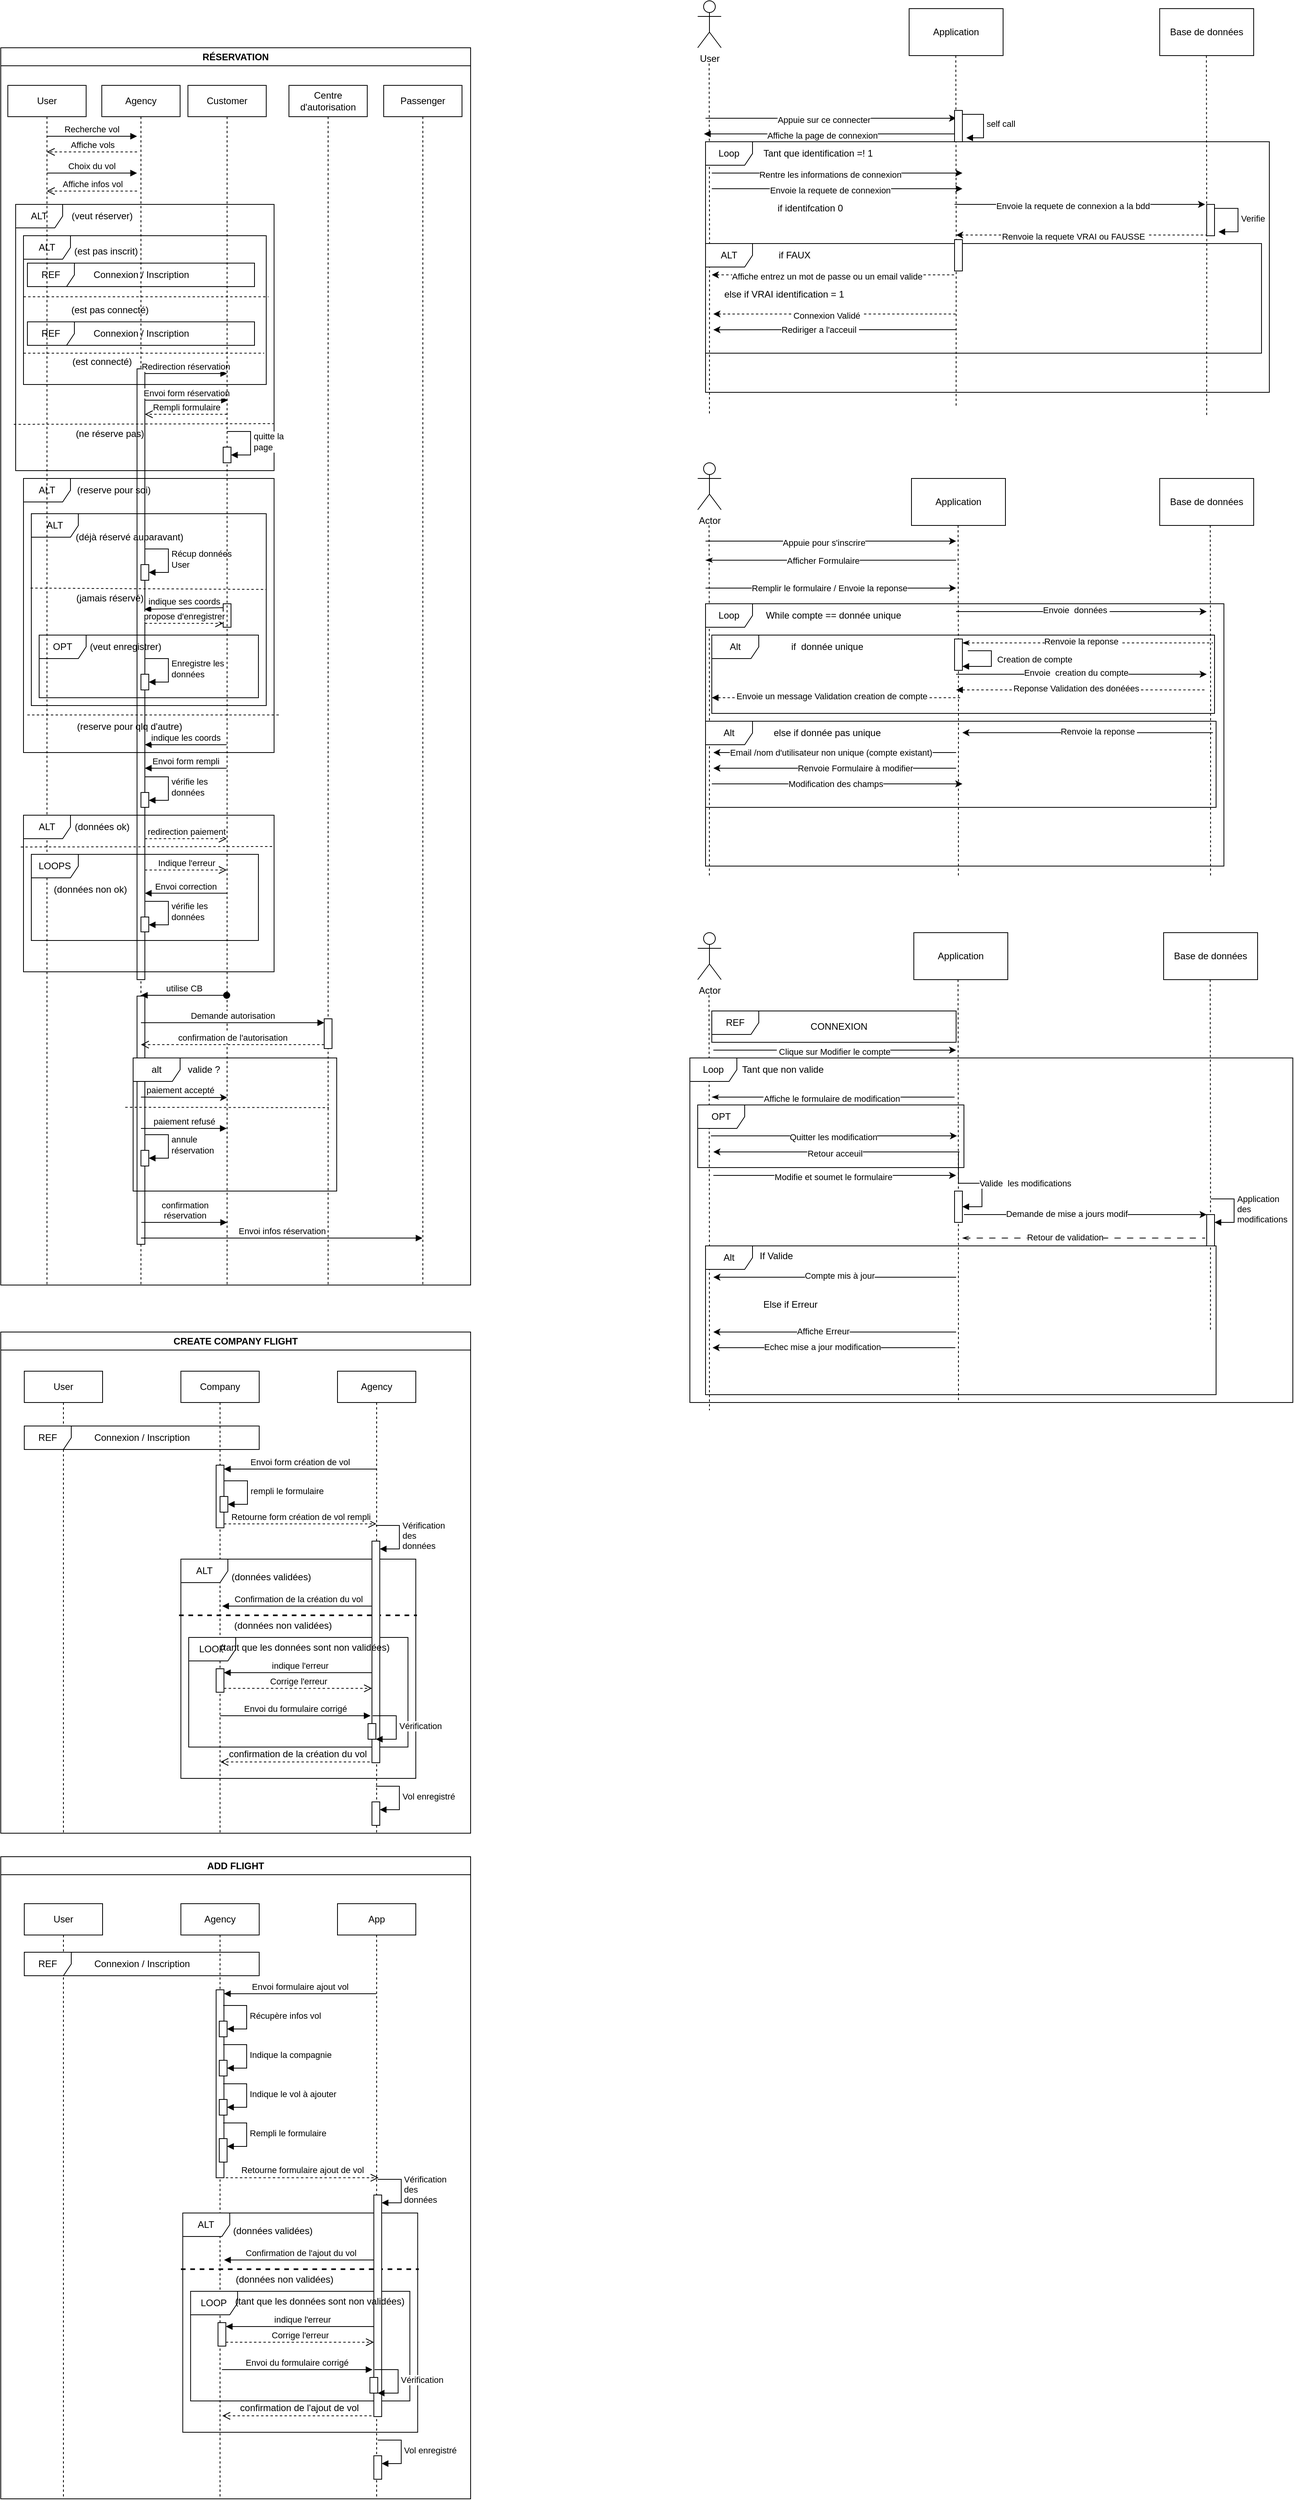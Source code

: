 <mxfile version="22.1.18" type="google">
  <diagram name="Page-1" id="2YBvvXClWsGukQMizWep">
    <mxGraphModel grid="1" page="1" gridSize="10" guides="1" tooltips="1" connect="1" arrows="1" fold="1" pageScale="1" pageWidth="850" pageHeight="1100" math="0" shadow="0">
      <root>
        <mxCell id="0" />
        <mxCell id="1" parent="0" />
        <mxCell id="dzN_O0dOmK8x91sWcJcT-4" style="edgeStyle=orthogonalEdgeStyle;rounded=0;orthogonalLoop=1;jettySize=auto;html=1;endArrow=none;endFill=0;dashed=1;" edge="1" parent="1">
          <mxGeometry relative="1" as="geometry">
            <mxPoint x="945" y="540" as="targetPoint" />
            <mxPoint x="944.613" y="90" as="sourcePoint" />
          </mxGeometry>
        </mxCell>
        <mxCell id="dzN_O0dOmK8x91sWcJcT-1" value="User" style="shape=umlActor;verticalLabelPosition=bottom;verticalAlign=top;html=1;outlineConnect=0;" vertex="1" parent="1">
          <mxGeometry x="930" y="10" width="30" height="60" as="geometry" />
        </mxCell>
        <mxCell id="dzN_O0dOmK8x91sWcJcT-2" value="Application" style="rounded=0;whiteSpace=wrap;html=1;" vertex="1" parent="1">
          <mxGeometry x="1200" y="20" width="120" height="60" as="geometry" />
        </mxCell>
        <mxCell id="dzN_O0dOmK8x91sWcJcT-3" value="Base de données" style="rounded=0;whiteSpace=wrap;html=1;" vertex="1" parent="1">
          <mxGeometry x="1520" y="20" width="120" height="60" as="geometry" />
        </mxCell>
        <mxCell id="dzN_O0dOmK8x91sWcJcT-5" style="edgeStyle=orthogonalEdgeStyle;rounded=0;orthogonalLoop=1;jettySize=auto;html=1;endArrow=none;endFill=0;dashed=1;" edge="1" parent="1">
          <mxGeometry relative="1" as="geometry">
            <mxPoint x="1260" y="530" as="targetPoint" />
            <mxPoint x="1259.613" y="80" as="sourcePoint" />
          </mxGeometry>
        </mxCell>
        <mxCell id="dzN_O0dOmK8x91sWcJcT-6" style="edgeStyle=orthogonalEdgeStyle;rounded=0;orthogonalLoop=1;jettySize=auto;html=1;endArrow=none;endFill=0;dashed=1;" edge="1" parent="1">
          <mxGeometry relative="1" as="geometry">
            <mxPoint x="1580" y="540" as="targetPoint" />
            <mxPoint x="1579.613" y="80" as="sourcePoint" />
          </mxGeometry>
        </mxCell>
        <mxCell id="dzN_O0dOmK8x91sWcJcT-7" value="" style="endArrow=classic;html=1;rounded=0;" edge="1" parent="1">
          <mxGeometry width="50" height="50" relative="1" as="geometry">
            <mxPoint x="940" y="160" as="sourcePoint" />
            <mxPoint x="1260" y="160" as="targetPoint" />
          </mxGeometry>
        </mxCell>
        <mxCell id="dzN_O0dOmK8x91sWcJcT-9" value="Appuie sur ce connecter" style="edgeLabel;html=1;align=center;verticalAlign=middle;resizable=0;points=[];" connectable="0" vertex="1" parent="dzN_O0dOmK8x91sWcJcT-7">
          <mxGeometry x="-0.057" y="-2" relative="1" as="geometry">
            <mxPoint as="offset" />
          </mxGeometry>
        </mxCell>
        <mxCell id="dzN_O0dOmK8x91sWcJcT-13" value="" style="html=1;points=[[0,0,0,0,5],[0,1,0,0,-5],[1,0,0,0,5],[1,1,0,0,-5]];perimeter=orthogonalPerimeter;outlineConnect=0;targetShapes=umlLifeline;portConstraint=eastwest;newEdgeStyle={&quot;curved&quot;:0,&quot;rounded&quot;:0};" vertex="1" parent="1">
          <mxGeometry x="1258" y="150.04" width="10" height="40" as="geometry" />
        </mxCell>
        <mxCell id="dzN_O0dOmK8x91sWcJcT-14" value="self call" style="html=1;align=left;spacingLeft=2;endArrow=block;rounded=0;edgeStyle=orthogonalEdgeStyle;curved=0;rounded=0;" edge="1" parent="1">
          <mxGeometry x="-0.01" relative="1" as="geometry">
            <mxPoint x="1268" y="155.04" as="sourcePoint" />
            <Array as="points">
              <mxPoint x="1295" y="155" />
              <mxPoint x="1295" y="185" />
            </Array>
            <mxPoint x="1273" y="185.043" as="targetPoint" />
            <mxPoint as="offset" />
          </mxGeometry>
        </mxCell>
        <mxCell id="dzN_O0dOmK8x91sWcJcT-16" value="" style="endArrow=none;html=1;rounded=0;endFill=0;startArrow=block;startFill=1;" edge="1" parent="1">
          <mxGeometry width="50" height="50" relative="1" as="geometry">
            <mxPoint x="938" y="180" as="sourcePoint" />
            <mxPoint x="1258" y="180" as="targetPoint" />
          </mxGeometry>
        </mxCell>
        <mxCell id="dzN_O0dOmK8x91sWcJcT-17" value="Affiche la page de connexion" style="edgeLabel;html=1;align=center;verticalAlign=middle;resizable=0;points=[];" connectable="0" vertex="1" parent="dzN_O0dOmK8x91sWcJcT-16">
          <mxGeometry x="-0.057" y="-2" relative="1" as="geometry">
            <mxPoint as="offset" />
          </mxGeometry>
        </mxCell>
        <mxCell id="dzN_O0dOmK8x91sWcJcT-18" value="" style="endArrow=classic;html=1;rounded=0;" edge="1" parent="1">
          <mxGeometry width="50" height="50" relative="1" as="geometry">
            <mxPoint x="948" y="230" as="sourcePoint" />
            <mxPoint x="1268" y="230" as="targetPoint" />
          </mxGeometry>
        </mxCell>
        <mxCell id="dzN_O0dOmK8x91sWcJcT-19" value="Rentre les informations de connexion" style="edgeLabel;html=1;align=center;verticalAlign=middle;resizable=0;points=[];" connectable="0" vertex="1" parent="dzN_O0dOmK8x91sWcJcT-18">
          <mxGeometry x="-0.057" y="-2" relative="1" as="geometry">
            <mxPoint as="offset" />
          </mxGeometry>
        </mxCell>
        <mxCell id="dzN_O0dOmK8x91sWcJcT-20" value="" style="endArrow=classic;html=1;rounded=0;" edge="1" parent="1">
          <mxGeometry width="50" height="50" relative="1" as="geometry">
            <mxPoint x="948" y="250" as="sourcePoint" />
            <mxPoint x="1268" y="250" as="targetPoint" />
          </mxGeometry>
        </mxCell>
        <mxCell id="dzN_O0dOmK8x91sWcJcT-21" value="Envoie la requete de connexion" style="edgeLabel;html=1;align=center;verticalAlign=middle;resizable=0;points=[];" connectable="0" vertex="1" parent="dzN_O0dOmK8x91sWcJcT-20">
          <mxGeometry x="-0.057" y="-2" relative="1" as="geometry">
            <mxPoint as="offset" />
          </mxGeometry>
        </mxCell>
        <mxCell id="dzN_O0dOmK8x91sWcJcT-23" value="" style="endArrow=classic;html=1;rounded=0;" edge="1" parent="1">
          <mxGeometry width="50" height="50" relative="1" as="geometry">
            <mxPoint x="1258" y="270" as="sourcePoint" />
            <mxPoint x="1578" y="270" as="targetPoint" />
          </mxGeometry>
        </mxCell>
        <mxCell id="dzN_O0dOmK8x91sWcJcT-24" value="Envoie la requete de connexion a la bdd" style="edgeLabel;html=1;align=center;verticalAlign=middle;resizable=0;points=[];" connectable="0" vertex="1" parent="dzN_O0dOmK8x91sWcJcT-23">
          <mxGeometry x="-0.057" y="-2" relative="1" as="geometry">
            <mxPoint as="offset" />
          </mxGeometry>
        </mxCell>
        <mxCell id="dzN_O0dOmK8x91sWcJcT-25" value="" style="html=1;points=[[0,0,0,0,5],[0,1,0,0,-5],[1,0,0,0,5],[1,1,0,0,-5]];perimeter=orthogonalPerimeter;outlineConnect=0;targetShapes=umlLifeline;portConstraint=eastwest;newEdgeStyle={&quot;curved&quot;:0,&quot;rounded&quot;:0};" vertex="1" parent="1">
          <mxGeometry x="1580" y="270.04" width="10" height="40" as="geometry" />
        </mxCell>
        <mxCell id="dzN_O0dOmK8x91sWcJcT-26" value="Verifie&amp;nbsp;" style="html=1;align=left;spacingLeft=2;endArrow=block;rounded=0;edgeStyle=orthogonalEdgeStyle;curved=0;rounded=0;" edge="1" parent="1">
          <mxGeometry x="0.004" relative="1" as="geometry">
            <mxPoint x="1590" y="275.12" as="sourcePoint" />
            <Array as="points">
              <mxPoint x="1620" y="275.08" />
              <mxPoint x="1620" y="305.08" />
            </Array>
            <mxPoint x="1595" y="305.037" as="targetPoint" />
            <mxPoint as="offset" />
          </mxGeometry>
        </mxCell>
        <mxCell id="dzN_O0dOmK8x91sWcJcT-27" value="" style="endArrow=none;html=1;rounded=0;startArrow=classic;startFill=1;dashed=1;endFill=0;" edge="1" parent="1">
          <mxGeometry width="50" height="50" relative="1" as="geometry">
            <mxPoint x="1260" y="309.17" as="sourcePoint" />
            <mxPoint x="1580" y="309.17" as="targetPoint" />
          </mxGeometry>
        </mxCell>
        <mxCell id="dzN_O0dOmK8x91sWcJcT-28" value="Renvoie la requete VRAI ou FAUSSE&amp;nbsp;" style="edgeLabel;html=1;align=center;verticalAlign=middle;resizable=0;points=[];" connectable="0" vertex="1" parent="dzN_O0dOmK8x91sWcJcT-27">
          <mxGeometry x="-0.057" y="-2" relative="1" as="geometry">
            <mxPoint as="offset" />
          </mxGeometry>
        </mxCell>
        <mxCell id="dzN_O0dOmK8x91sWcJcT-29" value="Loop" style="shape=umlFrame;whiteSpace=wrap;html=1;pointerEvents=0;" vertex="1" parent="1">
          <mxGeometry x="940" y="190.04" width="720" height="319.96" as="geometry" />
        </mxCell>
        <mxCell id="dzN_O0dOmK8x91sWcJcT-30" value="Tant que identification =! 1&amp;nbsp;" style="text;html=1;align=center;verticalAlign=middle;resizable=0;points=[];autosize=1;strokeColor=none;fillColor=none;" vertex="1" parent="1">
          <mxGeometry x="1000" y="190.04" width="170" height="30" as="geometry" />
        </mxCell>
        <mxCell id="dzN_O0dOmK8x91sWcJcT-32" value="ALT" style="shape=umlFrame;whiteSpace=wrap;html=1;pointerEvents=0;" vertex="1" parent="1">
          <mxGeometry x="940" y="320" width="710" height="140" as="geometry" />
        </mxCell>
        <mxCell id="dzN_O0dOmK8x91sWcJcT-33" value="if identifcation 0&amp;nbsp;" style="text;html=1;align=center;verticalAlign=middle;resizable=0;points=[];autosize=1;strokeColor=none;fillColor=none;" vertex="1" parent="1">
          <mxGeometry x="1020" y="260" width="110" height="30" as="geometry" />
        </mxCell>
        <mxCell id="dzN_O0dOmK8x91sWcJcT-34" value="" style="endArrow=none;html=1;rounded=0;startArrow=classic;startFill=1;dashed=1;endFill=0;" edge="1" parent="1">
          <mxGeometry width="50" height="50" relative="1" as="geometry">
            <mxPoint x="948" y="360" as="sourcePoint" />
            <mxPoint x="1260" y="360" as="targetPoint" />
          </mxGeometry>
        </mxCell>
        <mxCell id="dzN_O0dOmK8x91sWcJcT-35" value="Affiche entrez un mot de passe ou un email valide" style="edgeLabel;html=1;align=center;verticalAlign=middle;resizable=0;points=[];" connectable="0" vertex="1" parent="dzN_O0dOmK8x91sWcJcT-34">
          <mxGeometry x="-0.057" y="-2" relative="1" as="geometry">
            <mxPoint as="offset" />
          </mxGeometry>
        </mxCell>
        <mxCell id="dzN_O0dOmK8x91sWcJcT-36" value="if FAUX&amp;nbsp;" style="text;html=1;align=center;verticalAlign=middle;resizable=0;points=[];autosize=1;strokeColor=none;fillColor=none;" vertex="1" parent="1">
          <mxGeometry x="1020" y="320" width="70" height="30" as="geometry" />
        </mxCell>
        <mxCell id="dzN_O0dOmK8x91sWcJcT-155" value="if&amp;nbsp; donnée unique" style="text;html=1;align=center;verticalAlign=middle;resizable=0;points=[];autosize=1;strokeColor=none;fillColor=none;" vertex="1" parent="1">
          <mxGeometry x="1035" y="820" width="120" height="30" as="geometry" />
        </mxCell>
        <mxCell id="dzN_O0dOmK8x91sWcJcT-39" value="" style="html=1;points=[[0,0,0,0,5],[0,1,0,0,-5],[1,0,0,0,5],[1,1,0,0,-5]];perimeter=orthogonalPerimeter;outlineConnect=0;targetShapes=umlLifeline;portConstraint=eastwest;newEdgeStyle={&quot;curved&quot;:0,&quot;rounded&quot;:0};" vertex="1" parent="1">
          <mxGeometry x="1258" y="315" width="10" height="40" as="geometry" />
        </mxCell>
        <mxCell id="dzN_O0dOmK8x91sWcJcT-40" value="else if VRAI identification = 1" style="text;html=1;align=center;verticalAlign=middle;resizable=0;points=[];autosize=1;strokeColor=none;fillColor=none;" vertex="1" parent="1">
          <mxGeometry x="950" y="370" width="180" height="30" as="geometry" />
        </mxCell>
        <mxCell id="dzN_O0dOmK8x91sWcJcT-43" value="" style="endArrow=none;html=1;rounded=0;startArrow=classic;startFill=1;dashed=1;endFill=0;" edge="1" parent="1">
          <mxGeometry width="50" height="50" relative="1" as="geometry">
            <mxPoint x="950" y="410" as="sourcePoint" />
            <mxPoint x="1260" y="410" as="targetPoint" />
          </mxGeometry>
        </mxCell>
        <mxCell id="dzN_O0dOmK8x91sWcJcT-44" value="Connexion Validé&amp;nbsp;" style="edgeLabel;html=1;align=center;verticalAlign=middle;resizable=0;points=[];" connectable="0" vertex="1" parent="dzN_O0dOmK8x91sWcJcT-43">
          <mxGeometry x="-0.057" y="-2" relative="1" as="geometry">
            <mxPoint as="offset" />
          </mxGeometry>
        </mxCell>
        <mxCell id="dzN_O0dOmK8x91sWcJcT-48" value="" style="endArrow=none;html=1;rounded=0;exitX=0;exitY=0.813;exitDx=0;exitDy=0;exitPerimeter=0;endFill=0;startArrow=classic;startFill=1;" edge="1" parent="1">
          <mxGeometry width="50" height="50" relative="1" as="geometry">
            <mxPoint x="950.0" y="430.08" as="sourcePoint" />
            <mxPoint x="1260" y="430" as="targetPoint" />
          </mxGeometry>
        </mxCell>
        <mxCell id="dzN_O0dOmK8x91sWcJcT-49" value="Rediriger a l&#39;acceuil&amp;nbsp;" style="edgeLabel;html=1;align=center;verticalAlign=middle;resizable=0;points=[];" connectable="0" vertex="1" parent="dzN_O0dOmK8x91sWcJcT-48">
          <mxGeometry x="-0.125" relative="1" as="geometry">
            <mxPoint as="offset" />
          </mxGeometry>
        </mxCell>
        <mxCell id="dzN_O0dOmK8x91sWcJcT-115" value="Actor" style="shape=umlActor;verticalLabelPosition=bottom;verticalAlign=top;html=1;outlineConnect=0;" vertex="1" parent="1">
          <mxGeometry x="930" y="600" width="30" height="60" as="geometry" />
        </mxCell>
        <mxCell id="dzN_O0dOmK8x91sWcJcT-117" value="Application" style="rounded=0;whiteSpace=wrap;html=1;" vertex="1" parent="1">
          <mxGeometry x="1203" y="620" width="120" height="60" as="geometry" />
        </mxCell>
        <mxCell id="dzN_O0dOmK8x91sWcJcT-118" value="Base de données" style="rounded=0;whiteSpace=wrap;html=1;" vertex="1" parent="1">
          <mxGeometry x="1520" y="620" width="120" height="60" as="geometry" />
        </mxCell>
        <mxCell id="dzN_O0dOmK8x91sWcJcT-119" style="edgeStyle=orthogonalEdgeStyle;rounded=0;orthogonalLoop=1;jettySize=auto;html=1;endArrow=none;endFill=0;dashed=1;" edge="1" parent="1">
          <mxGeometry relative="1" as="geometry">
            <mxPoint x="944.91" y="1130" as="targetPoint" />
            <mxPoint x="944.523" y="680" as="sourcePoint" />
          </mxGeometry>
        </mxCell>
        <mxCell id="dzN_O0dOmK8x91sWcJcT-120" style="edgeStyle=orthogonalEdgeStyle;rounded=0;orthogonalLoop=1;jettySize=auto;html=1;endArrow=none;endFill=0;dashed=1;" edge="1" parent="1">
          <mxGeometry relative="1" as="geometry">
            <mxPoint x="1262.91" y="1130" as="targetPoint" />
            <mxPoint x="1262.523" y="680" as="sourcePoint" />
          </mxGeometry>
        </mxCell>
        <mxCell id="dzN_O0dOmK8x91sWcJcT-121" style="edgeStyle=orthogonalEdgeStyle;rounded=0;orthogonalLoop=1;jettySize=auto;html=1;endArrow=none;endFill=0;dashed=1;" edge="1" parent="1">
          <mxGeometry relative="1" as="geometry">
            <mxPoint x="1584.91" y="1130" as="targetPoint" />
            <mxPoint x="1584.523" y="680" as="sourcePoint" />
          </mxGeometry>
        </mxCell>
        <mxCell id="dzN_O0dOmK8x91sWcJcT-122" value="" style="endArrow=classic;html=1;rounded=0;" edge="1" parent="1">
          <mxGeometry width="50" height="50" relative="1" as="geometry">
            <mxPoint x="940" y="700" as="sourcePoint" />
            <mxPoint x="1260" y="700" as="targetPoint" />
          </mxGeometry>
        </mxCell>
        <mxCell id="dzN_O0dOmK8x91sWcJcT-123" value="Appuie pour s&#39;inscrire" style="edgeLabel;html=1;align=center;verticalAlign=middle;resizable=0;points=[];" connectable="0" vertex="1" parent="dzN_O0dOmK8x91sWcJcT-122">
          <mxGeometry x="-0.057" y="-2" relative="1" as="geometry">
            <mxPoint as="offset" />
          </mxGeometry>
        </mxCell>
        <mxCell id="dzN_O0dOmK8x91sWcJcT-124" value="" style="endArrow=none;html=1;rounded=0;startArrow=classicThin;startFill=1;endFill=0;" edge="1" parent="1">
          <mxGeometry width="50" height="50" relative="1" as="geometry">
            <mxPoint x="940" y="724.33" as="sourcePoint" />
            <mxPoint x="1260" y="724.33" as="targetPoint" />
          </mxGeometry>
        </mxCell>
        <mxCell id="dzN_O0dOmK8x91sWcJcT-127" value="Afficher Formulaire" style="edgeLabel;html=1;align=center;verticalAlign=middle;resizable=0;points=[];" connectable="0" vertex="1" parent="dzN_O0dOmK8x91sWcJcT-124">
          <mxGeometry x="-0.066" relative="1" as="geometry">
            <mxPoint as="offset" />
          </mxGeometry>
        </mxCell>
        <mxCell id="dzN_O0dOmK8x91sWcJcT-143" value="" style="endArrow=classic;html=1;rounded=0;" edge="1" parent="1">
          <mxGeometry width="50" height="50" relative="1" as="geometry">
            <mxPoint x="940" y="760" as="sourcePoint" />
            <mxPoint x="1260" y="760" as="targetPoint" />
          </mxGeometry>
        </mxCell>
        <mxCell id="dzN_O0dOmK8x91sWcJcT-144" value="Remplir le formulaire / Envoie la reponse" style="edgeLabel;html=1;align=center;verticalAlign=middle;resizable=0;points=[];" connectable="0" vertex="1" parent="dzN_O0dOmK8x91sWcJcT-143">
          <mxGeometry x="-0.057" y="-2" relative="1" as="geometry">
            <mxPoint x="7" y="-2" as="offset" />
          </mxGeometry>
        </mxCell>
        <mxCell id="dzN_O0dOmK8x91sWcJcT-148" value="" style="endArrow=classic;html=1;rounded=0;" edge="1" parent="1">
          <mxGeometry width="50" height="50" relative="1" as="geometry">
            <mxPoint x="1260" y="790" as="sourcePoint" />
            <mxPoint x="1580" y="790" as="targetPoint" />
          </mxGeometry>
        </mxCell>
        <mxCell id="dzN_O0dOmK8x91sWcJcT-151" value="Envoie&amp;nbsp; données&amp;nbsp;" style="edgeLabel;html=1;align=center;verticalAlign=middle;resizable=0;points=[];" connectable="0" vertex="1" parent="dzN_O0dOmK8x91sWcJcT-148">
          <mxGeometry x="-0.045" y="2" relative="1" as="geometry">
            <mxPoint as="offset" />
          </mxGeometry>
        </mxCell>
        <mxCell id="dzN_O0dOmK8x91sWcJcT-152" value="" style="endArrow=none;html=1;rounded=0;dashed=1;endFill=0;startArrow=classicThin;startFill=1;" edge="1" parent="1">
          <mxGeometry width="50" height="50" relative="1" as="geometry">
            <mxPoint x="1268" y="830" as="sourcePoint" />
            <mxPoint x="1588" y="830" as="targetPoint" />
          </mxGeometry>
        </mxCell>
        <mxCell id="dzN_O0dOmK8x91sWcJcT-153" value="Renvoie la reponse&amp;nbsp;" style="edgeLabel;html=1;align=center;verticalAlign=middle;resizable=0;points=[];" connectable="0" vertex="1" parent="dzN_O0dOmK8x91sWcJcT-152">
          <mxGeometry x="-0.045" y="2" relative="1" as="geometry">
            <mxPoint as="offset" />
          </mxGeometry>
        </mxCell>
        <mxCell id="dzN_O0dOmK8x91sWcJcT-154" value="Alt" style="shape=umlFrame;whiteSpace=wrap;html=1;pointerEvents=0;" vertex="1" parent="1">
          <mxGeometry x="948" y="820" width="642" height="100" as="geometry" />
        </mxCell>
        <mxCell id="06OjPZyOfryMRRsR2foB-7" value="RÉSERVATION" style="swimlane;whiteSpace=wrap;html=1;startSize=23;" vertex="1" parent="1">
          <mxGeometry x="40" y="70" width="600" height="1580" as="geometry" />
        </mxCell>
        <mxCell id="06OjPZyOfryMRRsR2foB-80" value="Agency" style="shape=umlLifeline;perimeter=lifelinePerimeter;whiteSpace=wrap;html=1;container=1;dropTarget=0;collapsible=0;recursiveResize=0;outlineConnect=0;portConstraint=eastwest;newEdgeStyle={&quot;curved&quot;:0,&quot;rounded&quot;:0};shadow=0;" vertex="1" parent="06OjPZyOfryMRRsR2foB-7">
          <mxGeometry x="129" y="48" width="100" height="1532" as="geometry" />
        </mxCell>
        <mxCell id="V1qCbwQH9o08SnHCUsVQ-4" value="" style="html=1;points=[[0,0,0,0,5],[0,1,0,0,-5],[1,0,0,0,5],[1,1,0,0,-5]];perimeter=orthogonalPerimeter;outlineConnect=0;targetShapes=umlLifeline;portConstraint=eastwest;newEdgeStyle={&quot;curved&quot;:0,&quot;rounded&quot;:0};" vertex="1" parent="06OjPZyOfryMRRsR2foB-80">
          <mxGeometry x="45" y="1163" width="10" height="317" as="geometry" />
        </mxCell>
        <mxCell id="V1qCbwQH9o08SnHCUsVQ-23" value="" style="html=1;points=[[0,0,0,0,5],[0,1,0,0,-5],[1,0,0,0,5],[1,1,0,0,-5]];perimeter=orthogonalPerimeter;outlineConnect=0;targetShapes=umlLifeline;portConstraint=eastwest;newEdgeStyle={&quot;curved&quot;:0,&quot;rounded&quot;:0};" vertex="1" parent="06OjPZyOfryMRRsR2foB-80">
          <mxGeometry x="50" y="1360" width="10" height="20" as="geometry" />
        </mxCell>
        <mxCell id="V1qCbwQH9o08SnHCUsVQ-24" value="annule&lt;br&gt;réservation" style="html=1;align=left;spacingLeft=2;endArrow=block;rounded=0;edgeStyle=orthogonalEdgeStyle;curved=0;rounded=0;" edge="1" parent="06OjPZyOfryMRRsR2foB-80" target="V1qCbwQH9o08SnHCUsVQ-23">
          <mxGeometry relative="1" as="geometry">
            <mxPoint x="55" y="1340" as="sourcePoint" />
            <Array as="points">
              <mxPoint x="85" y="1370" />
            </Array>
          </mxGeometry>
        </mxCell>
        <mxCell id="06OjPZyOfryMRRsR2foB-40" value="" style="html=1;points=[[0,0,0,0,5],[0,1,0,0,-5],[1,0,0,0,5],[1,1,0,0,-5]];perimeter=orthogonalPerimeter;outlineConnect=0;targetShapes=umlLifeline;portConstraint=eastwest;newEdgeStyle={&quot;curved&quot;:0,&quot;rounded&quot;:0};" vertex="1" parent="06OjPZyOfryMRRsR2foB-7">
          <mxGeometry x="174" y="410" width="10" height="780" as="geometry" />
        </mxCell>
        <mxCell id="06OjPZyOfryMRRsR2foB-5" value="REF" style="shape=umlFrame;whiteSpace=wrap;html=1;pointerEvents=0;" vertex="1" parent="06OjPZyOfryMRRsR2foB-7">
          <mxGeometry x="34" y="275" width="290" height="30" as="geometry" />
        </mxCell>
        <mxCell id="06OjPZyOfryMRRsR2foB-6" value="Connexion / Inscription" style="text;html=1;align=center;verticalAlign=middle;resizable=0;points=[];autosize=1;strokeColor=none;fillColor=none;" vertex="1" parent="06OjPZyOfryMRRsR2foB-7">
          <mxGeometry x="104" y="275" width="150" height="30" as="geometry" />
        </mxCell>
        <mxCell id="06OjPZyOfryMRRsR2foB-14" value="Recherche vol" style="html=1;verticalAlign=bottom;endArrow=block;curved=0;rounded=0;entryX=0;entryY=0;entryDx=0;entryDy=5;" edge="1" parent="06OjPZyOfryMRRsR2foB-7">
          <mxGeometry relative="1" as="geometry">
            <mxPoint x="58.81" y="113" as="sourcePoint" />
            <mxPoint x="174.0" y="113" as="targetPoint" />
          </mxGeometry>
        </mxCell>
        <mxCell id="06OjPZyOfryMRRsR2foB-15" value="Affiche vols" style="html=1;verticalAlign=bottom;endArrow=open;dashed=1;endSize=8;curved=0;rounded=0;exitX=0;exitY=1;exitDx=0;exitDy=-5;" edge="1" parent="06OjPZyOfryMRRsR2foB-7">
          <mxGeometry relative="1" as="geometry">
            <mxPoint x="58.81" y="133" as="targetPoint" />
            <mxPoint x="174.0" y="133" as="sourcePoint" />
          </mxGeometry>
        </mxCell>
        <mxCell id="06OjPZyOfryMRRsR2foB-22" value="Choix du vol" style="html=1;verticalAlign=bottom;endArrow=block;curved=0;rounded=0;entryX=0;entryY=0;entryDx=0;entryDy=5;" edge="1" parent="06OjPZyOfryMRRsR2foB-7">
          <mxGeometry relative="1" as="geometry">
            <mxPoint x="58.81" y="160.04" as="sourcePoint" />
            <mxPoint x="174.0" y="160.04" as="targetPoint" />
          </mxGeometry>
        </mxCell>
        <mxCell id="06OjPZyOfryMRRsR2foB-23" value="Affiche infos vol" style="html=1;verticalAlign=bottom;endArrow=open;dashed=1;endSize=8;curved=0;rounded=0;exitX=0;exitY=1;exitDx=0;exitDy=-5;" edge="1" parent="06OjPZyOfryMRRsR2foB-7">
          <mxGeometry relative="1" as="geometry">
            <mxPoint x="58.81" y="183" as="targetPoint" />
            <mxPoint x="174.0" y="183" as="sourcePoint" />
          </mxGeometry>
        </mxCell>
        <mxCell id="06OjPZyOfryMRRsR2foB-24" value="ALT" style="shape=umlFrame;whiteSpace=wrap;html=1;pointerEvents=0;" vertex="1" parent="06OjPZyOfryMRRsR2foB-7">
          <mxGeometry x="19" y="200" width="330" height="340" as="geometry" />
        </mxCell>
        <mxCell id="06OjPZyOfryMRRsR2foB-25" value="(veut réserver)" style="text;html=1;align=center;verticalAlign=middle;resizable=0;points=[];autosize=1;strokeColor=none;fillColor=none;" vertex="1" parent="06OjPZyOfryMRRsR2foB-7">
          <mxGeometry x="79" y="200" width="100" height="30" as="geometry" />
        </mxCell>
        <mxCell id="06OjPZyOfryMRRsR2foB-26" value="ALT" style="shape=umlFrame;whiteSpace=wrap;html=1;pointerEvents=0;" vertex="1" parent="06OjPZyOfryMRRsR2foB-7">
          <mxGeometry x="29" y="240" width="310" height="190" as="geometry" />
        </mxCell>
        <mxCell id="06OjPZyOfryMRRsR2foB-27" value="(est pas connecté)" style="text;html=1;align=center;verticalAlign=middle;resizable=0;points=[];autosize=1;strokeColor=none;fillColor=none;" vertex="1" parent="06OjPZyOfryMRRsR2foB-7">
          <mxGeometry x="79" y="320" width="120" height="30" as="geometry" />
        </mxCell>
        <mxCell id="06OjPZyOfryMRRsR2foB-28" value="" style="endArrow=none;dashed=1;html=1;rounded=0;exitX=-0.009;exitY=0.327;exitDx=0;exitDy=0;exitPerimeter=0;entryX=1;entryY=0.327;entryDx=0;entryDy=0;entryPerimeter=0;" edge="1" parent="06OjPZyOfryMRRsR2foB-7">
          <mxGeometry width="50" height="50" relative="1" as="geometry">
            <mxPoint x="29.0" y="318" as="sourcePoint" />
            <mxPoint x="341.79" y="318" as="targetPoint" />
          </mxGeometry>
        </mxCell>
        <mxCell id="06OjPZyOfryMRRsR2foB-29" value="(est pas inscrit)" style="text;html=1;align=center;verticalAlign=middle;resizable=0;points=[];autosize=1;strokeColor=none;fillColor=none;" vertex="1" parent="06OjPZyOfryMRRsR2foB-7">
          <mxGeometry x="84" y="245" width="100" height="30" as="geometry" />
        </mxCell>
        <mxCell id="06OjPZyOfryMRRsR2foB-30" value="REF" style="shape=umlFrame;whiteSpace=wrap;html=1;pointerEvents=0;" vertex="1" parent="06OjPZyOfryMRRsR2foB-7">
          <mxGeometry x="34" y="350" width="290" height="30" as="geometry" />
        </mxCell>
        <mxCell id="06OjPZyOfryMRRsR2foB-31" value="Connexion / Inscription" style="text;html=1;align=center;verticalAlign=middle;resizable=0;points=[];autosize=1;strokeColor=none;fillColor=none;" vertex="1" parent="06OjPZyOfryMRRsR2foB-7">
          <mxGeometry x="104" y="350" width="150" height="30" as="geometry" />
        </mxCell>
        <mxCell id="06OjPZyOfryMRRsR2foB-32" value="" style="endArrow=none;dashed=1;html=1;rounded=0;entryX=1.005;entryY=0.632;entryDx=0;entryDy=0;entryPerimeter=0;" edge="1" parent="06OjPZyOfryMRRsR2foB-7">
          <mxGeometry width="50" height="50" relative="1" as="geometry">
            <mxPoint x="29" y="390" as="sourcePoint" />
            <mxPoint x="336.32" y="390.0" as="targetPoint" />
          </mxGeometry>
        </mxCell>
        <mxCell id="06OjPZyOfryMRRsR2foB-33" value="(est connecté)" style="text;html=1;align=center;verticalAlign=middle;resizable=0;points=[];autosize=1;strokeColor=none;fillColor=none;" vertex="1" parent="06OjPZyOfryMRRsR2foB-7">
          <mxGeometry x="79" y="386" width="100" height="30" as="geometry" />
        </mxCell>
        <mxCell id="06OjPZyOfryMRRsR2foB-41" value="Redirection réservation" style="html=1;verticalAlign=bottom;endArrow=block;curved=0;rounded=0;entryX=0;entryY=0;entryDx=0;entryDy=5;" edge="1" parent="06OjPZyOfryMRRsR2foB-7">
          <mxGeometry relative="1" as="geometry">
            <mxPoint x="183.999" y="416" as="sourcePoint" />
            <mxPoint x="289.07" y="416" as="targetPoint" />
          </mxGeometry>
        </mxCell>
        <mxCell id="06OjPZyOfryMRRsR2foB-43" value="Envoi form réservation" style="html=1;verticalAlign=bottom;endArrow=block;curved=0;rounded=0;" edge="1" parent="06OjPZyOfryMRRsR2foB-7" source="06OjPZyOfryMRRsR2foB-40">
          <mxGeometry width="80" relative="1" as="geometry">
            <mxPoint x="189" y="450" as="sourcePoint" />
            <mxPoint x="290.07" y="450" as="targetPoint" />
          </mxGeometry>
        </mxCell>
        <mxCell id="06OjPZyOfryMRRsR2foB-45" value="Rempli formulaire" style="html=1;verticalAlign=bottom;endArrow=open;dashed=1;endSize=8;curved=0;rounded=0;" edge="1" parent="06OjPZyOfryMRRsR2foB-7" target="06OjPZyOfryMRRsR2foB-40">
          <mxGeometry relative="1" as="geometry">
            <mxPoint x="289" y="468" as="sourcePoint" />
            <mxPoint x="189" y="468" as="targetPoint" />
          </mxGeometry>
        </mxCell>
        <mxCell id="06OjPZyOfryMRRsR2foB-46" value="" style="endArrow=none;dashed=1;html=1;rounded=0;exitX=-0.005;exitY=0.583;exitDx=0;exitDy=0;exitPerimeter=0;entryX=1.002;entryY=0.581;entryDx=0;entryDy=0;entryPerimeter=0;" edge="1" parent="06OjPZyOfryMRRsR2foB-7">
          <mxGeometry width="50" height="50" relative="1" as="geometry">
            <mxPoint x="16.69" y="480.88" as="sourcePoint" />
            <mxPoint x="349.0" y="480" as="targetPoint" />
          </mxGeometry>
        </mxCell>
        <mxCell id="06OjPZyOfryMRRsR2foB-49" value="(ne réserve pas)" style="text;html=1;align=center;verticalAlign=middle;resizable=0;points=[];autosize=1;strokeColor=none;fillColor=none;" vertex="1" parent="06OjPZyOfryMRRsR2foB-7">
          <mxGeometry x="84" y="478" width="110" height="30" as="geometry" />
        </mxCell>
        <mxCell id="06OjPZyOfryMRRsR2foB-50" value="ALT" style="shape=umlFrame;whiteSpace=wrap;html=1;pointerEvents=0;" vertex="1" parent="06OjPZyOfryMRRsR2foB-7">
          <mxGeometry x="29" y="550" width="320" height="350" as="geometry" />
        </mxCell>
        <mxCell id="06OjPZyOfryMRRsR2foB-51" value="(reserve pour soi)" style="text;html=1;align=center;verticalAlign=middle;resizable=0;points=[];autosize=1;strokeColor=none;fillColor=none;" vertex="1" parent="06OjPZyOfryMRRsR2foB-7">
          <mxGeometry x="84" y="550" width="120" height="30" as="geometry" />
        </mxCell>
        <mxCell id="06OjPZyOfryMRRsR2foB-54" value="ALT" style="shape=umlFrame;whiteSpace=wrap;html=1;pointerEvents=0;" vertex="1" parent="06OjPZyOfryMRRsR2foB-7">
          <mxGeometry x="39" y="595" width="300" height="245" as="geometry" />
        </mxCell>
        <mxCell id="06OjPZyOfryMRRsR2foB-55" value="(déjà réservé auparavant)" style="text;html=1;align=center;verticalAlign=middle;resizable=0;points=[];autosize=1;strokeColor=none;fillColor=none;" vertex="1" parent="06OjPZyOfryMRRsR2foB-7">
          <mxGeometry x="84" y="610" width="160" height="30" as="geometry" />
        </mxCell>
        <mxCell id="06OjPZyOfryMRRsR2foB-56" value="" style="html=1;points=[[0,0,0,0,5],[0,1,0,0,-5],[1,0,0,0,5],[1,1,0,0,-5]];perimeter=orthogonalPerimeter;outlineConnect=0;targetShapes=umlLifeline;portConstraint=eastwest;newEdgeStyle={&quot;curved&quot;:0,&quot;rounded&quot;:0};" vertex="1" parent="06OjPZyOfryMRRsR2foB-7">
          <mxGeometry x="179" y="660" width="10" height="20" as="geometry" />
        </mxCell>
        <mxCell id="06OjPZyOfryMRRsR2foB-57" value="Récup données&lt;br&gt;User" style="html=1;align=left;spacingLeft=2;endArrow=block;rounded=0;edgeStyle=orthogonalEdgeStyle;curved=0;rounded=0;" edge="1" parent="06OjPZyOfryMRRsR2foB-7" target="06OjPZyOfryMRRsR2foB-56">
          <mxGeometry relative="1" as="geometry">
            <mxPoint x="184" y="640" as="sourcePoint" />
            <Array as="points">
              <mxPoint x="214" y="670" />
            </Array>
          </mxGeometry>
        </mxCell>
        <mxCell id="06OjPZyOfryMRRsR2foB-58" value="" style="endArrow=none;dashed=1;html=1;rounded=0;exitX=-0.003;exitY=0.353;exitDx=0;exitDy=0;exitPerimeter=0;entryX=1;entryY=0.359;entryDx=0;entryDy=0;entryPerimeter=0;" edge="1" parent="06OjPZyOfryMRRsR2foB-7">
          <mxGeometry width="50" height="50" relative="1" as="geometry">
            <mxPoint x="38.1" y="690.005" as="sourcePoint" />
            <mxPoint x="339" y="691.715" as="targetPoint" />
          </mxGeometry>
        </mxCell>
        <mxCell id="06OjPZyOfryMRRsR2foB-59" value="(jamais réservé)" style="text;html=1;align=center;verticalAlign=middle;resizable=0;points=[];autosize=1;strokeColor=none;fillColor=none;" vertex="1" parent="06OjPZyOfryMRRsR2foB-7">
          <mxGeometry x="84" y="688" width="110" height="30" as="geometry" />
        </mxCell>
        <mxCell id="06OjPZyOfryMRRsR2foB-60" value="" style="html=1;points=[[0,0,0,0,5],[0,1,0,0,-5],[1,0,0,0,5],[1,1,0,0,-5]];perimeter=orthogonalPerimeter;outlineConnect=0;targetShapes=umlLifeline;portConstraint=eastwest;newEdgeStyle={&quot;curved&quot;:0,&quot;rounded&quot;:0};" vertex="1" parent="06OjPZyOfryMRRsR2foB-7">
          <mxGeometry x="284" y="710" width="10" height="30" as="geometry" />
        </mxCell>
        <mxCell id="06OjPZyOfryMRRsR2foB-61" value="indique ses coords" style="html=1;verticalAlign=bottom;endArrow=block;curved=0;rounded=0;exitX=0;exitY=0;exitDx=0;exitDy=5;exitPerimeter=0;entryX=0.905;entryY=0.97;entryDx=0;entryDy=0;entryPerimeter=0;" edge="1" parent="06OjPZyOfryMRRsR2foB-7" source="06OjPZyOfryMRRsR2foB-60" target="06OjPZyOfryMRRsR2foB-59">
          <mxGeometry relative="1" as="geometry">
            <mxPoint x="230.929" y="715" as="sourcePoint" />
            <mxPoint x="236" y="715" as="targetPoint" />
          </mxGeometry>
        </mxCell>
        <mxCell id="06OjPZyOfryMRRsR2foB-62" value="propose d&#39;enregistrer" style="html=1;verticalAlign=bottom;endArrow=open;dashed=1;endSize=8;curved=0;rounded=0;entryX=0;entryY=1;entryDx=0;entryDy=-5;entryPerimeter=0;" edge="1" parent="06OjPZyOfryMRRsR2foB-7" source="06OjPZyOfryMRRsR2foB-40" target="06OjPZyOfryMRRsR2foB-60">
          <mxGeometry relative="1" as="geometry">
            <mxPoint x="232.929" y="735" as="targetPoint" />
            <mxPoint x="238" y="735" as="sourcePoint" />
          </mxGeometry>
        </mxCell>
        <mxCell id="06OjPZyOfryMRRsR2foB-63" value="OPT" style="shape=umlFrame;whiteSpace=wrap;html=1;pointerEvents=0;" vertex="1" parent="06OjPZyOfryMRRsR2foB-7">
          <mxGeometry x="49" y="750" width="280" height="80" as="geometry" />
        </mxCell>
        <mxCell id="06OjPZyOfryMRRsR2foB-64" value="(veut enregistrer)" style="text;html=1;align=center;verticalAlign=middle;resizable=0;points=[];autosize=1;strokeColor=none;fillColor=none;" vertex="1" parent="06OjPZyOfryMRRsR2foB-7">
          <mxGeometry x="104" y="750" width="110" height="30" as="geometry" />
        </mxCell>
        <mxCell id="06OjPZyOfryMRRsR2foB-66" value="" style="html=1;points=[[0,0,0,0,5],[0,1,0,0,-5],[1,0,0,0,5],[1,1,0,0,-5]];perimeter=orthogonalPerimeter;outlineConnect=0;targetShapes=umlLifeline;portConstraint=eastwest;newEdgeStyle={&quot;curved&quot;:0,&quot;rounded&quot;:0};" vertex="1" parent="06OjPZyOfryMRRsR2foB-7">
          <mxGeometry x="179" y="800" width="10" height="20" as="geometry" />
        </mxCell>
        <mxCell id="06OjPZyOfryMRRsR2foB-67" value="Enregistre les&lt;br&gt;données" style="html=1;align=left;spacingLeft=2;endArrow=block;rounded=0;edgeStyle=orthogonalEdgeStyle;curved=0;rounded=0;" edge="1" parent="06OjPZyOfryMRRsR2foB-7" target="06OjPZyOfryMRRsR2foB-66">
          <mxGeometry relative="1" as="geometry">
            <mxPoint x="184" y="780" as="sourcePoint" />
            <Array as="points">
              <mxPoint x="214" y="810" />
            </Array>
          </mxGeometry>
        </mxCell>
        <mxCell id="06OjPZyOfryMRRsR2foB-70" value="" style="endArrow=none;dashed=1;html=1;rounded=0;exitX=0.003;exitY=0.687;exitDx=0;exitDy=0;exitPerimeter=0;entryX=1.009;entryY=0.687;entryDx=0;entryDy=0;entryPerimeter=0;" edge="1" parent="06OjPZyOfryMRRsR2foB-7">
          <mxGeometry width="50" height="50" relative="1" as="geometry">
            <mxPoint x="34.0" y="852" as="sourcePoint" />
            <mxPoint x="355.92" y="852" as="targetPoint" />
          </mxGeometry>
        </mxCell>
        <mxCell id="06OjPZyOfryMRRsR2foB-71" value="(reserve pour qlq d&#39;autre)" style="text;html=1;align=center;verticalAlign=middle;resizable=0;points=[];autosize=1;strokeColor=none;fillColor=none;" vertex="1" parent="06OjPZyOfryMRRsR2foB-7">
          <mxGeometry x="84" y="852" width="160" height="30" as="geometry" />
        </mxCell>
        <mxCell id="06OjPZyOfryMRRsR2foB-76" value="indique les coords" style="html=1;verticalAlign=bottom;endArrow=block;curved=0;rounded=0;" edge="1" parent="06OjPZyOfryMRRsR2foB-7">
          <mxGeometry relative="1" as="geometry">
            <mxPoint x="288.5" y="890" as="sourcePoint" />
            <mxPoint x="184" y="890" as="targetPoint" />
          </mxGeometry>
        </mxCell>
        <mxCell id="06OjPZyOfryMRRsR2foB-79" value="User" style="shape=umlLifeline;perimeter=lifelinePerimeter;whiteSpace=wrap;html=1;container=1;dropTarget=0;collapsible=0;recursiveResize=0;outlineConnect=0;portConstraint=eastwest;newEdgeStyle={&quot;curved&quot;:0,&quot;rounded&quot;:0};" vertex="1" parent="06OjPZyOfryMRRsR2foB-7">
          <mxGeometry x="9" y="48" width="100" height="1532" as="geometry" />
        </mxCell>
        <mxCell id="06OjPZyOfryMRRsR2foB-81" value="Customer" style="shape=umlLifeline;perimeter=lifelinePerimeter;whiteSpace=wrap;html=1;container=1;dropTarget=0;collapsible=0;recursiveResize=0;outlineConnect=0;portConstraint=eastwest;newEdgeStyle={&quot;curved&quot;:0,&quot;rounded&quot;:0};" vertex="1" parent="06OjPZyOfryMRRsR2foB-7">
          <mxGeometry x="239" y="48" width="100" height="1532" as="geometry" />
        </mxCell>
        <mxCell id="06OjPZyOfryMRRsR2foB-82" value="Centre d&#39;autorisation" style="shape=umlLifeline;perimeter=lifelinePerimeter;whiteSpace=wrap;html=1;container=1;dropTarget=0;collapsible=0;recursiveResize=0;outlineConnect=0;portConstraint=eastwest;newEdgeStyle={&quot;curved&quot;:0,&quot;rounded&quot;:0};" vertex="1" parent="06OjPZyOfryMRRsR2foB-7">
          <mxGeometry x="368" y="48" width="100" height="1532" as="geometry" />
        </mxCell>
        <mxCell id="V1qCbwQH9o08SnHCUsVQ-18" value="" style="html=1;points=[[0,0,0,0,5],[0,1,0,0,-5],[1,0,0,0,5],[1,1,0,0,-5]];perimeter=orthogonalPerimeter;outlineConnect=0;targetShapes=umlLifeline;portConstraint=eastwest;newEdgeStyle={&quot;curved&quot;:0,&quot;rounded&quot;:0};" vertex="1" parent="06OjPZyOfryMRRsR2foB-82">
          <mxGeometry x="45" y="1192" width="10" height="38" as="geometry" />
        </mxCell>
        <mxCell id="06OjPZyOfryMRRsR2foB-83" value="Envoi form rempli" style="html=1;verticalAlign=bottom;endArrow=block;curved=0;rounded=0;" edge="1" parent="06OjPZyOfryMRRsR2foB-7" target="06OjPZyOfryMRRsR2foB-40">
          <mxGeometry width="80" relative="1" as="geometry">
            <mxPoint x="288.5" y="920" as="sourcePoint" />
            <mxPoint x="189" y="920" as="targetPoint" />
          </mxGeometry>
        </mxCell>
        <mxCell id="06OjPZyOfryMRRsR2foB-84" value="" style="html=1;points=[[0,0,0,0,5],[0,1,0,0,-5],[1,0,0,0,5],[1,1,0,0,-5]];perimeter=orthogonalPerimeter;outlineConnect=0;targetShapes=umlLifeline;portConstraint=eastwest;newEdgeStyle={&quot;curved&quot;:0,&quot;rounded&quot;:0};" vertex="1" parent="06OjPZyOfryMRRsR2foB-7">
          <mxGeometry x="179" y="951" width="10" height="19" as="geometry" />
        </mxCell>
        <mxCell id="06OjPZyOfryMRRsR2foB-85" value="vérifie les &lt;br&gt;données" style="html=1;align=left;spacingLeft=2;endArrow=block;rounded=0;edgeStyle=orthogonalEdgeStyle;curved=0;rounded=0;" edge="1" parent="06OjPZyOfryMRRsR2foB-7" target="06OjPZyOfryMRRsR2foB-84">
          <mxGeometry relative="1" as="geometry">
            <mxPoint x="184" y="931" as="sourcePoint" />
            <Array as="points">
              <mxPoint x="214" y="961" />
            </Array>
          </mxGeometry>
        </mxCell>
        <mxCell id="06OjPZyOfryMRRsR2foB-86" value="" style="html=1;points=[[0,0,0,0,5],[0,1,0,0,-5],[1,0,0,0,5],[1,1,0,0,-5]];perimeter=orthogonalPerimeter;outlineConnect=0;targetShapes=umlLifeline;portConstraint=eastwest;newEdgeStyle={&quot;curved&quot;:0,&quot;rounded&quot;:0};" vertex="1" parent="06OjPZyOfryMRRsR2foB-7">
          <mxGeometry x="284" y="510" width="10" height="20" as="geometry" />
        </mxCell>
        <mxCell id="06OjPZyOfryMRRsR2foB-87" value="quitte la&lt;br&gt;page" style="html=1;align=left;spacingLeft=2;endArrow=block;rounded=0;edgeStyle=orthogonalEdgeStyle;curved=0;rounded=0;" edge="1" parent="06OjPZyOfryMRRsR2foB-7" target="06OjPZyOfryMRRsR2foB-86">
          <mxGeometry relative="1" as="geometry">
            <mxPoint x="289" y="490" as="sourcePoint" />
            <Array as="points">
              <mxPoint x="319" y="520" />
            </Array>
          </mxGeometry>
        </mxCell>
        <mxCell id="06OjPZyOfryMRRsR2foB-88" value="ALT" style="shape=umlFrame;whiteSpace=wrap;html=1;pointerEvents=0;" vertex="1" parent="06OjPZyOfryMRRsR2foB-7">
          <mxGeometry x="29" y="980" width="320" height="200" as="geometry" />
        </mxCell>
        <mxCell id="06OjPZyOfryMRRsR2foB-89" value="(données ok)" style="text;html=1;align=center;verticalAlign=middle;resizable=0;points=[];autosize=1;strokeColor=none;fillColor=none;" vertex="1" parent="06OjPZyOfryMRRsR2foB-7">
          <mxGeometry x="84" y="980" width="90" height="30" as="geometry" />
        </mxCell>
        <mxCell id="06OjPZyOfryMRRsR2foB-90" value="redirection paiement" style="html=1;verticalAlign=bottom;endArrow=open;dashed=1;endSize=8;curved=0;rounded=0;" edge="1" parent="06OjPZyOfryMRRsR2foB-7">
          <mxGeometry relative="1" as="geometry">
            <mxPoint x="184.0" y="1010" as="sourcePoint" />
            <mxPoint x="288.5" y="1010" as="targetPoint" />
          </mxGeometry>
        </mxCell>
        <mxCell id="06OjPZyOfryMRRsR2foB-91" value="" style="endArrow=none;dashed=1;html=1;rounded=0;exitX=-0.006;exitY=0.274;exitDx=0;exitDy=0;exitPerimeter=0;entryX=1.005;entryY=0.271;entryDx=0;entryDy=0;entryPerimeter=0;" edge="1" parent="06OjPZyOfryMRRsR2foB-7">
          <mxGeometry width="50" height="50" relative="1" as="geometry">
            <mxPoint x="25.48" y="1020.6" as="sourcePoint" />
            <mxPoint x="349.0" y="1020" as="targetPoint" />
          </mxGeometry>
        </mxCell>
        <mxCell id="06OjPZyOfryMRRsR2foB-92" value="Indique l&#39;erreur" style="html=1;verticalAlign=bottom;endArrow=open;dashed=1;endSize=8;curved=0;rounded=0;" edge="1" parent="06OjPZyOfryMRRsR2foB-7">
          <mxGeometry relative="1" as="geometry">
            <mxPoint x="184.0" y="1050" as="sourcePoint" />
            <mxPoint x="288.5" y="1050" as="targetPoint" />
          </mxGeometry>
        </mxCell>
        <mxCell id="06OjPZyOfryMRRsR2foB-95" value="Envoi correction" style="html=1;verticalAlign=bottom;endArrow=block;curved=0;rounded=0;" edge="1" parent="06OjPZyOfryMRRsR2foB-7">
          <mxGeometry width="80" relative="1" as="geometry">
            <mxPoint x="288.5" y="1079.66" as="sourcePoint" />
            <mxPoint x="184.0" y="1079.66" as="targetPoint" />
          </mxGeometry>
        </mxCell>
        <mxCell id="06OjPZyOfryMRRsR2foB-96" value="(données non ok)" style="text;html=1;align=center;verticalAlign=middle;resizable=0;points=[];autosize=1;strokeColor=none;fillColor=none;" vertex="1" parent="06OjPZyOfryMRRsR2foB-7">
          <mxGeometry x="54" y="1060" width="120" height="30" as="geometry" />
        </mxCell>
        <mxCell id="06OjPZyOfryMRRsR2foB-97" value="" style="html=1;points=[[0,0,0,0,5],[0,1,0,0,-5],[1,0,0,0,5],[1,1,0,0,-5]];perimeter=orthogonalPerimeter;outlineConnect=0;targetShapes=umlLifeline;portConstraint=eastwest;newEdgeStyle={&quot;curved&quot;:0,&quot;rounded&quot;:0};" vertex="1" parent="06OjPZyOfryMRRsR2foB-7">
          <mxGeometry x="179" y="1110" width="10" height="19" as="geometry" />
        </mxCell>
        <mxCell id="06OjPZyOfryMRRsR2foB-98" value="vérifie les &lt;br&gt;données" style="html=1;align=left;spacingLeft=2;endArrow=block;rounded=0;edgeStyle=orthogonalEdgeStyle;curved=0;rounded=0;" edge="1" parent="06OjPZyOfryMRRsR2foB-7" target="06OjPZyOfryMRRsR2foB-97">
          <mxGeometry relative="1" as="geometry">
            <mxPoint x="184" y="1090" as="sourcePoint" />
            <Array as="points">
              <mxPoint x="214" y="1120" />
            </Array>
          </mxGeometry>
        </mxCell>
        <mxCell id="06OjPZyOfryMRRsR2foB-99" value="LOOPS" style="shape=umlFrame;whiteSpace=wrap;html=1;pointerEvents=0;" vertex="1" parent="06OjPZyOfryMRRsR2foB-7">
          <mxGeometry x="39" y="1030" width="290" height="110" as="geometry" />
        </mxCell>
        <mxCell id="V1qCbwQH9o08SnHCUsVQ-1" value="utilise CB" style="html=1;verticalAlign=bottom;startArrow=oval;startFill=1;endArrow=block;startSize=8;curved=0;rounded=0;entryX=0.5;entryY=0.923;entryDx=0;entryDy=0;entryPerimeter=0;" edge="1" parent="06OjPZyOfryMRRsR2foB-7">
          <mxGeometry width="60" relative="1" as="geometry">
            <mxPoint x="288.5" y="1210" as="sourcePoint" />
            <mxPoint x="179" y="1210" as="targetPoint" />
          </mxGeometry>
        </mxCell>
        <mxCell id="V1qCbwQH9o08SnHCUsVQ-19" value="Demande autorisation" style="html=1;verticalAlign=bottom;endArrow=block;curved=0;rounded=0;entryX=0;entryY=0;entryDx=0;entryDy=5;" edge="1" parent="06OjPZyOfryMRRsR2foB-7" source="06OjPZyOfryMRRsR2foB-80" target="V1qCbwQH9o08SnHCUsVQ-18">
          <mxGeometry relative="1" as="geometry">
            <mxPoint x="343" y="1245" as="sourcePoint" />
          </mxGeometry>
        </mxCell>
        <mxCell id="V1qCbwQH9o08SnHCUsVQ-20" value="confirmation de l&#39;autorisation" style="html=1;verticalAlign=bottom;endArrow=open;dashed=1;endSize=8;curved=0;rounded=0;exitX=0;exitY=1;exitDx=0;exitDy=-5;" edge="1" parent="06OjPZyOfryMRRsR2foB-7" source="V1qCbwQH9o08SnHCUsVQ-18" target="06OjPZyOfryMRRsR2foB-80">
          <mxGeometry relative="1" as="geometry">
            <mxPoint x="343" y="1315" as="targetPoint" />
          </mxGeometry>
        </mxCell>
        <mxCell id="V1qCbwQH9o08SnHCUsVQ-12" value="valide ?" style="text;html=1;align=center;verticalAlign=middle;resizable=0;points=[];autosize=1;strokeColor=none;fillColor=none;" vertex="1" parent="06OjPZyOfryMRRsR2foB-7">
          <mxGeometry x="229.0" y="1290" width="60" height="30" as="geometry" />
        </mxCell>
        <mxCell id="V1qCbwQH9o08SnHCUsVQ-15" value="" style="endArrow=classic;html=1;rounded=0;" edge="1" parent="06OjPZyOfryMRRsR2foB-7">
          <mxGeometry width="50" height="50" relative="1" as="geometry">
            <mxPoint x="179" y="1340" as="sourcePoint" />
            <mxPoint x="289" y="1340.5" as="targetPoint" />
            <Array as="points">
              <mxPoint x="239" y="1340.5" />
            </Array>
          </mxGeometry>
        </mxCell>
        <mxCell id="V1qCbwQH9o08SnHCUsVQ-16" value="paiement accepté" style="edgeLabel;html=1;align=center;verticalAlign=middle;resizable=0;points=[];" vertex="1" connectable="0" parent="V1qCbwQH9o08SnHCUsVQ-15">
          <mxGeometry x="0.256" y="1" relative="1" as="geometry">
            <mxPoint x="-19" y="-9" as="offset" />
          </mxGeometry>
        </mxCell>
        <mxCell id="V1qCbwQH9o08SnHCUsVQ-10" value="alt" style="shape=umlFrame;whiteSpace=wrap;html=1;pointerEvents=0;" vertex="1" parent="06OjPZyOfryMRRsR2foB-7">
          <mxGeometry x="169" y="1290" width="260" height="170" as="geometry" />
        </mxCell>
        <mxCell id="V1qCbwQH9o08SnHCUsVQ-21" value="" style="endArrow=none;dashed=1;html=1;rounded=0;entryX=0.51;entryY=0.93;entryDx=0;entryDy=0;entryPerimeter=0;" edge="1" parent="06OjPZyOfryMRRsR2foB-7">
          <mxGeometry width="50" height="50" relative="1" as="geometry">
            <mxPoint x="159" y="1353" as="sourcePoint" />
            <mxPoint x="419" y="1353.46" as="targetPoint" />
          </mxGeometry>
        </mxCell>
        <mxCell id="V1qCbwQH9o08SnHCUsVQ-22" value="paiement refusé" style="html=1;verticalAlign=bottom;endArrow=block;curved=0;rounded=0;" edge="1" parent="06OjPZyOfryMRRsR2foB-7" target="06OjPZyOfryMRRsR2foB-81">
          <mxGeometry width="80" relative="1" as="geometry">
            <mxPoint x="179" y="1380" as="sourcePoint" />
            <mxPoint x="259" y="1380" as="targetPoint" />
          </mxGeometry>
        </mxCell>
        <mxCell id="V1qCbwQH9o08SnHCUsVQ-25" value="Passenger" style="shape=umlLifeline;perimeter=lifelinePerimeter;whiteSpace=wrap;html=1;container=1;dropTarget=0;collapsible=0;recursiveResize=0;outlineConnect=0;portConstraint=eastwest;newEdgeStyle={&quot;curved&quot;:0,&quot;rounded&quot;:0};" vertex="1" parent="06OjPZyOfryMRRsR2foB-7">
          <mxGeometry x="489" y="48" width="100" height="1532" as="geometry" />
        </mxCell>
        <mxCell id="V1qCbwQH9o08SnHCUsVQ-27" value="confirmation&lt;br&gt;réservation" style="html=1;verticalAlign=bottom;endArrow=block;curved=0;rounded=0;" edge="1" parent="06OjPZyOfryMRRsR2foB-7">
          <mxGeometry width="80" relative="1" as="geometry">
            <mxPoint x="179.5" y="1500" as="sourcePoint" />
            <mxPoint x="289" y="1500" as="targetPoint" />
          </mxGeometry>
        </mxCell>
        <mxCell id="V1qCbwQH9o08SnHCUsVQ-29" value="Envoi infos réservation" style="html=1;verticalAlign=bottom;endArrow=block;curved=0;rounded=0;" edge="1" parent="06OjPZyOfryMRRsR2foB-7" target="V1qCbwQH9o08SnHCUsVQ-25">
          <mxGeometry width="80" relative="1" as="geometry">
            <mxPoint x="179" y="1520" as="sourcePoint" />
            <mxPoint x="259" y="1520" as="targetPoint" />
          </mxGeometry>
        </mxCell>
        <mxCell id="dzN_O0dOmK8x91sWcJcT-156" value="" style="html=1;points=[[0,0,0,0,5],[0,1,0,0,-5],[1,0,0,0,5],[1,1,0,0,-5]];perimeter=orthogonalPerimeter;outlineConnect=0;targetShapes=umlLifeline;portConstraint=eastwest;newEdgeStyle={&quot;curved&quot;:0,&quot;rounded&quot;:0};" vertex="1" parent="1">
          <mxGeometry x="1258" y="825" width="10" height="40" as="geometry" />
        </mxCell>
        <mxCell id="dzN_O0dOmK8x91sWcJcT-157" value="" style="html=1;align=left;spacingLeft=2;endArrow=block;rounded=0;edgeStyle=orthogonalEdgeStyle;curved=0;rounded=0;entryX=1;entryY=1;entryDx=0;entryDy=-5;entryPerimeter=0;" edge="1" parent="1" target="dzN_O0dOmK8x91sWcJcT-156">
          <mxGeometry x="0.004" relative="1" as="geometry">
            <mxPoint x="1275" y="840" as="sourcePoint" />
            <Array as="points">
              <mxPoint x="1305" y="840" />
              <mxPoint x="1305" y="860" />
            </Array>
            <mxPoint x="1280" y="895.037" as="targetPoint" />
            <mxPoint as="offset" />
          </mxGeometry>
        </mxCell>
        <mxCell id="dzN_O0dOmK8x91sWcJcT-158" value="Creation de compte" style="edgeLabel;html=1;align=center;verticalAlign=middle;resizable=0;points=[];" connectable="0" vertex="1" parent="dzN_O0dOmK8x91sWcJcT-157">
          <mxGeometry x="-0.046" relative="1" as="geometry">
            <mxPoint x="55" y="-1" as="offset" />
          </mxGeometry>
        </mxCell>
        <mxCell id="dzN_O0dOmK8x91sWcJcT-159" value="" style="endArrow=classic;html=1;rounded=0;" edge="1" parent="1">
          <mxGeometry width="50" height="50" relative="1" as="geometry">
            <mxPoint x="1260" y="870" as="sourcePoint" />
            <mxPoint x="1580" y="870" as="targetPoint" />
          </mxGeometry>
        </mxCell>
        <mxCell id="dzN_O0dOmK8x91sWcJcT-160" value="Envoie&amp;nbsp; creation du compte" style="edgeLabel;html=1;align=center;verticalAlign=middle;resizable=0;points=[];" connectable="0" vertex="1" parent="dzN_O0dOmK8x91sWcJcT-159">
          <mxGeometry x="-0.045" y="2" relative="1" as="geometry">
            <mxPoint as="offset" />
          </mxGeometry>
        </mxCell>
        <mxCell id="dzN_O0dOmK8x91sWcJcT-161" value="" style="endArrow=none;html=1;rounded=0;startArrow=block;startFill=1;endFill=0;dashed=1;" edge="1" parent="1">
          <mxGeometry width="50" height="50" relative="1" as="geometry">
            <mxPoint x="1260" y="890" as="sourcePoint" />
            <mxPoint x="1580" y="890" as="targetPoint" />
          </mxGeometry>
        </mxCell>
        <mxCell id="dzN_O0dOmK8x91sWcJcT-162" value="Reponse Validation des donéées" style="edgeLabel;html=1;align=center;verticalAlign=middle;resizable=0;points=[];" connectable="0" vertex="1" parent="dzN_O0dOmK8x91sWcJcT-161">
          <mxGeometry x="-0.045" y="2" relative="1" as="geometry">
            <mxPoint as="offset" />
          </mxGeometry>
        </mxCell>
        <mxCell id="dzN_O0dOmK8x91sWcJcT-163" value="" style="endArrow=none;html=1;rounded=0;startArrow=block;startFill=1;endFill=0;dashed=1;" edge="1" parent="1">
          <mxGeometry width="50" height="50" relative="1" as="geometry">
            <mxPoint x="948" y="900" as="sourcePoint" />
            <mxPoint x="1268" y="900" as="targetPoint" />
          </mxGeometry>
        </mxCell>
        <mxCell id="dzN_O0dOmK8x91sWcJcT-164" value="Envoie un message Validation creation de compte" style="edgeLabel;html=1;align=center;verticalAlign=middle;resizable=0;points=[];" connectable="0" vertex="1" parent="dzN_O0dOmK8x91sWcJcT-163">
          <mxGeometry x="-0.045" y="2" relative="1" as="geometry">
            <mxPoint as="offset" />
          </mxGeometry>
        </mxCell>
        <mxCell id="dzN_O0dOmK8x91sWcJcT-165" value="Alt" style="shape=umlFrame;whiteSpace=wrap;html=1;pointerEvents=0;" vertex="1" parent="1">
          <mxGeometry x="940" y="930" width="652" height="110" as="geometry" />
        </mxCell>
        <mxCell id="dzN_O0dOmK8x91sWcJcT-166" value="else if donnée pas unique" style="text;html=1;align=center;verticalAlign=middle;resizable=0;points=[];autosize=1;strokeColor=none;fillColor=none;" vertex="1" parent="1">
          <mxGeometry x="1015" y="930" width="160" height="30" as="geometry" />
        </mxCell>
        <mxCell id="dzN_O0dOmK8x91sWcJcT-167" value="" style="endArrow=classic;html=1;rounded=0;" edge="1" parent="1">
          <mxGeometry width="50" height="50" relative="1" as="geometry">
            <mxPoint x="1588" y="944.63" as="sourcePoint" />
            <mxPoint x="1268" y="944.63" as="targetPoint" />
            <Array as="points" />
          </mxGeometry>
        </mxCell>
        <mxCell id="dzN_O0dOmK8x91sWcJcT-168" value="Renvoie la reponse&amp;nbsp;" style="edgeLabel;html=1;align=center;verticalAlign=middle;resizable=0;points=[];" connectable="0" vertex="1" parent="dzN_O0dOmK8x91sWcJcT-167">
          <mxGeometry x="-0.083" y="-2" relative="1" as="geometry">
            <mxPoint as="offset" />
          </mxGeometry>
        </mxCell>
        <mxCell id="V1qCbwQH9o08SnHCUsVQ-30" value="CREATE COMPANY FLIGHT" style="swimlane;whiteSpace=wrap;html=1;startSize=23;" vertex="1" parent="1">
          <mxGeometry x="40" y="1710" width="600" height="640" as="geometry" />
        </mxCell>
        <mxCell id="V1qCbwQH9o08SnHCUsVQ-34" value="User" style="shape=umlLifeline;perimeter=lifelinePerimeter;whiteSpace=wrap;html=1;container=1;dropTarget=0;collapsible=0;recursiveResize=0;outlineConnect=0;portConstraint=eastwest;newEdgeStyle={&quot;curved&quot;:0,&quot;rounded&quot;:0};" vertex="1" parent="V1qCbwQH9o08SnHCUsVQ-30">
          <mxGeometry x="30" y="50" width="100" height="590" as="geometry" />
        </mxCell>
        <mxCell id="V1qCbwQH9o08SnHCUsVQ-35" value="Company" style="shape=umlLifeline;perimeter=lifelinePerimeter;whiteSpace=wrap;html=1;container=1;dropTarget=0;collapsible=0;recursiveResize=0;outlineConnect=0;portConstraint=eastwest;newEdgeStyle={&quot;curved&quot;:0,&quot;rounded&quot;:0};" vertex="1" parent="V1qCbwQH9o08SnHCUsVQ-30">
          <mxGeometry x="230" y="50" width="100" height="590" as="geometry" />
        </mxCell>
        <mxCell id="V1qCbwQH9o08SnHCUsVQ-39" value="" style="html=1;points=[[0,0,0,0,5],[0,1,0,0,-5],[1,0,0,0,5],[1,1,0,0,-5]];perimeter=orthogonalPerimeter;outlineConnect=0;targetShapes=umlLifeline;portConstraint=eastwest;newEdgeStyle={&quot;curved&quot;:0,&quot;rounded&quot;:0};" vertex="1" parent="V1qCbwQH9o08SnHCUsVQ-35">
          <mxGeometry x="45" y="120" width="10" height="80" as="geometry" />
        </mxCell>
        <mxCell id="V1qCbwQH9o08SnHCUsVQ-42" value="" style="html=1;points=[[0,0,0,0,5],[0,1,0,0,-5],[1,0,0,0,5],[1,1,0,0,-5]];perimeter=orthogonalPerimeter;outlineConnect=0;targetShapes=umlLifeline;portConstraint=eastwest;newEdgeStyle={&quot;curved&quot;:0,&quot;rounded&quot;:0};" vertex="1" parent="V1qCbwQH9o08SnHCUsVQ-35">
          <mxGeometry x="50" y="160" width="10" height="20" as="geometry" />
        </mxCell>
        <mxCell id="V1qCbwQH9o08SnHCUsVQ-43" value="rempli le formulaire" style="html=1;align=left;spacingLeft=2;endArrow=block;rounded=0;edgeStyle=orthogonalEdgeStyle;curved=0;rounded=0;" edge="1" parent="V1qCbwQH9o08SnHCUsVQ-35" target="V1qCbwQH9o08SnHCUsVQ-42">
          <mxGeometry relative="1" as="geometry">
            <mxPoint x="55" y="140" as="sourcePoint" />
            <Array as="points">
              <mxPoint x="85" y="170" />
            </Array>
          </mxGeometry>
        </mxCell>
        <mxCell id="V1qCbwQH9o08SnHCUsVQ-37" value="REF" style="shape=umlFrame;whiteSpace=wrap;html=1;pointerEvents=0;" vertex="1" parent="V1qCbwQH9o08SnHCUsVQ-30">
          <mxGeometry x="30" y="120" width="300" height="30" as="geometry" />
        </mxCell>
        <mxCell id="V1qCbwQH9o08SnHCUsVQ-38" value="Connexion / Inscription" style="text;html=1;align=center;verticalAlign=middle;resizable=0;points=[];autosize=1;strokeColor=none;fillColor=none;" vertex="1" parent="V1qCbwQH9o08SnHCUsVQ-30">
          <mxGeometry x="105" y="120" width="150" height="30" as="geometry" />
        </mxCell>
        <mxCell id="V1qCbwQH9o08SnHCUsVQ-40" value="Envoi form création de vol" style="html=1;verticalAlign=bottom;endArrow=block;curved=0;rounded=0;entryX=1;entryY=0;entryDx=0;entryDy=5;" edge="1" parent="V1qCbwQH9o08SnHCUsVQ-30" source="V1qCbwQH9o08SnHCUsVQ-36" target="V1qCbwQH9o08SnHCUsVQ-39">
          <mxGeometry relative="1" as="geometry">
            <mxPoint x="355" y="175" as="sourcePoint" />
          </mxGeometry>
        </mxCell>
        <mxCell id="V1qCbwQH9o08SnHCUsVQ-46" value="Retourne form création de vol rempli" style="html=1;verticalAlign=bottom;endArrow=open;dashed=1;endSize=8;curved=0;rounded=0;exitX=1;exitY=1;exitDx=0;exitDy=-5;exitPerimeter=0;" edge="1" parent="V1qCbwQH9o08SnHCUsVQ-30" source="V1qCbwQH9o08SnHCUsVQ-39" target="V1qCbwQH9o08SnHCUsVQ-36">
          <mxGeometry relative="1" as="geometry">
            <mxPoint x="420" y="280" as="sourcePoint" />
            <mxPoint x="340" y="280" as="targetPoint" />
          </mxGeometry>
        </mxCell>
        <mxCell id="V1qCbwQH9o08SnHCUsVQ-49" value="ALT" style="shape=umlFrame;whiteSpace=wrap;html=1;pointerEvents=0;" vertex="1" parent="V1qCbwQH9o08SnHCUsVQ-30">
          <mxGeometry x="230" y="290" width="300" height="280" as="geometry" />
        </mxCell>
        <mxCell id="V1qCbwQH9o08SnHCUsVQ-50" value="(données validées)" style="text;html=1;align=center;verticalAlign=middle;resizable=0;points=[];autosize=1;strokeColor=none;fillColor=none;" vertex="1" parent="V1qCbwQH9o08SnHCUsVQ-30">
          <mxGeometry x="285" y="298" width="120" height="30" as="geometry" />
        </mxCell>
        <mxCell id="V1qCbwQH9o08SnHCUsVQ-51" value="Confirmation de la création du vol" style="html=1;verticalAlign=bottom;endArrow=block;curved=0;rounded=0;" edge="1" parent="V1qCbwQH9o08SnHCUsVQ-30">
          <mxGeometry x="-0.003" width="80" relative="1" as="geometry">
            <mxPoint x="477.25" y="350" as="sourcePoint" />
            <mxPoint x="282.75" y="350" as="targetPoint" />
            <mxPoint as="offset" />
          </mxGeometry>
        </mxCell>
        <mxCell id="V1qCbwQH9o08SnHCUsVQ-52" value="" style="endArrow=none;dashed=1;html=1;rounded=0;exitX=-0.008;exitY=0.394;exitDx=0;exitDy=0;exitPerimeter=0;entryX=1.005;entryY=0.394;entryDx=0;entryDy=0;entryPerimeter=0;strokeWidth=2;" edge="1" parent="V1qCbwQH9o08SnHCUsVQ-30">
          <mxGeometry width="50" height="50" relative="1" as="geometry">
            <mxPoint x="227.6" y="361.8" as="sourcePoint" />
            <mxPoint x="531.5" y="361.8" as="targetPoint" />
          </mxGeometry>
        </mxCell>
        <mxCell id="V1qCbwQH9o08SnHCUsVQ-53" value="(données non validées)" style="text;html=1;align=center;verticalAlign=middle;resizable=0;points=[];autosize=1;strokeColor=none;fillColor=none;" vertex="1" parent="V1qCbwQH9o08SnHCUsVQ-30">
          <mxGeometry x="285" y="360" width="150" height="30" as="geometry" />
        </mxCell>
        <mxCell id="V1qCbwQH9o08SnHCUsVQ-54" value="LOOP" style="shape=umlFrame;whiteSpace=wrap;html=1;pointerEvents=0;" vertex="1" parent="V1qCbwQH9o08SnHCUsVQ-30">
          <mxGeometry x="240" y="390" width="280" height="140" as="geometry" />
        </mxCell>
        <mxCell id="V1qCbwQH9o08SnHCUsVQ-56" value="" style="html=1;points=[[0,0,0,0,5],[0,1,0,0,-5],[1,0,0,0,5],[1,1,0,0,-5]];perimeter=orthogonalPerimeter;outlineConnect=0;targetShapes=umlLifeline;portConstraint=eastwest;newEdgeStyle={&quot;curved&quot;:0,&quot;rounded&quot;:0};" vertex="1" parent="V1qCbwQH9o08SnHCUsVQ-30">
          <mxGeometry x="275" y="430" width="10" height="30" as="geometry" />
        </mxCell>
        <mxCell id="V1qCbwQH9o08SnHCUsVQ-57" value="indique l&#39;erreur" style="html=1;verticalAlign=bottom;endArrow=block;curved=0;rounded=0;entryX=1;entryY=0;entryDx=0;entryDy=5;" edge="1" parent="V1qCbwQH9o08SnHCUsVQ-30" source="V1qCbwQH9o08SnHCUsVQ-36" target="V1qCbwQH9o08SnHCUsVQ-56">
          <mxGeometry relative="1" as="geometry">
            <mxPoint x="355" y="435" as="sourcePoint" />
          </mxGeometry>
        </mxCell>
        <mxCell id="V1qCbwQH9o08SnHCUsVQ-58" value="Corrige l&#39;erreur" style="html=1;verticalAlign=bottom;endArrow=open;dashed=1;endSize=8;curved=0;rounded=0;exitX=1;exitY=1;exitDx=0;exitDy=-5;" edge="1" parent="V1qCbwQH9o08SnHCUsVQ-30" source="V1qCbwQH9o08SnHCUsVQ-56" target="V1qCbwQH9o08SnHCUsVQ-47">
          <mxGeometry relative="1" as="geometry">
            <mxPoint x="355" y="505" as="targetPoint" />
          </mxGeometry>
        </mxCell>
        <mxCell id="V1qCbwQH9o08SnHCUsVQ-36" value="Agency" style="shape=umlLifeline;perimeter=lifelinePerimeter;whiteSpace=wrap;html=1;container=1;dropTarget=0;collapsible=0;recursiveResize=0;outlineConnect=0;portConstraint=eastwest;newEdgeStyle={&quot;curved&quot;:0,&quot;rounded&quot;:0};" vertex="1" parent="V1qCbwQH9o08SnHCUsVQ-30">
          <mxGeometry x="430" y="50" width="100" height="590" as="geometry" />
        </mxCell>
        <mxCell id="V1qCbwQH9o08SnHCUsVQ-47" value="" style="html=1;points=[[0,0,0,0,5],[0,1,0,0,-5],[1,0,0,0,5],[1,1,0,0,-5]];perimeter=orthogonalPerimeter;outlineConnect=0;targetShapes=umlLifeline;portConstraint=eastwest;newEdgeStyle={&quot;curved&quot;:0,&quot;rounded&quot;:0};" vertex="1" parent="V1qCbwQH9o08SnHCUsVQ-36">
          <mxGeometry x="44" y="217" width="10" height="283" as="geometry" />
        </mxCell>
        <mxCell id="V1qCbwQH9o08SnHCUsVQ-48" value="Vérification&lt;br&gt;des&lt;br&gt;données" style="html=1;align=left;spacingLeft=2;endArrow=block;rounded=0;edgeStyle=orthogonalEdgeStyle;curved=0;rounded=0;" edge="1" parent="V1qCbwQH9o08SnHCUsVQ-36" target="V1qCbwQH9o08SnHCUsVQ-47">
          <mxGeometry relative="1" as="geometry">
            <mxPoint x="49" y="197" as="sourcePoint" />
            <Array as="points">
              <mxPoint x="79" y="227" />
            </Array>
          </mxGeometry>
        </mxCell>
        <mxCell id="V1qCbwQH9o08SnHCUsVQ-60" value="" style="html=1;points=[[0,0,0,0,5],[0,1,0,0,-5],[1,0,0,0,5],[1,1,0,0,-5]];perimeter=orthogonalPerimeter;outlineConnect=0;targetShapes=umlLifeline;portConstraint=eastwest;newEdgeStyle={&quot;curved&quot;:0,&quot;rounded&quot;:0};" vertex="1" parent="V1qCbwQH9o08SnHCUsVQ-36">
          <mxGeometry x="39" y="450" width="10" height="20" as="geometry" />
        </mxCell>
        <mxCell id="V1qCbwQH9o08SnHCUsVQ-61" value="Vérification" style="html=1;align=left;spacingLeft=2;endArrow=block;rounded=0;edgeStyle=orthogonalEdgeStyle;curved=0;rounded=0;" edge="1" parent="V1qCbwQH9o08SnHCUsVQ-36" target="V1qCbwQH9o08SnHCUsVQ-60">
          <mxGeometry relative="1" as="geometry">
            <mxPoint x="45" y="440" as="sourcePoint" />
            <Array as="points">
              <mxPoint x="75" y="470" />
            </Array>
          </mxGeometry>
        </mxCell>
        <mxCell id="V1qCbwQH9o08SnHCUsVQ-63" value="" style="html=1;points=[[0,0,0,0,5],[0,1,0,0,-5],[1,0,0,0,5],[1,1,0,0,-5]];perimeter=orthogonalPerimeter;outlineConnect=0;targetShapes=umlLifeline;portConstraint=eastwest;newEdgeStyle={&quot;curved&quot;:0,&quot;rounded&quot;:0};" vertex="1" parent="V1qCbwQH9o08SnHCUsVQ-36">
          <mxGeometry x="44" y="550" width="10" height="30" as="geometry" />
        </mxCell>
        <mxCell id="V1qCbwQH9o08SnHCUsVQ-64" value="Vol enregistré&amp;nbsp;" style="html=1;align=left;spacingLeft=2;endArrow=block;rounded=0;edgeStyle=orthogonalEdgeStyle;curved=0;rounded=0;" edge="1" parent="V1qCbwQH9o08SnHCUsVQ-36" target="V1qCbwQH9o08SnHCUsVQ-63">
          <mxGeometry relative="1" as="geometry">
            <mxPoint x="49" y="530" as="sourcePoint" />
            <Array as="points">
              <mxPoint x="79" y="560" />
            </Array>
          </mxGeometry>
        </mxCell>
        <mxCell id="V1qCbwQH9o08SnHCUsVQ-59" value="Envoi du formulaire corrigé" style="html=1;verticalAlign=bottom;endArrow=block;curved=0;rounded=0;" edge="1" parent="V1qCbwQH9o08SnHCUsVQ-30">
          <mxGeometry width="80" relative="1" as="geometry">
            <mxPoint x="280" y="490" as="sourcePoint" />
            <mxPoint x="472.25" y="490" as="targetPoint" />
          </mxGeometry>
        </mxCell>
        <mxCell id="V1qCbwQH9o08SnHCUsVQ-79" value="" style="html=1;verticalAlign=bottom;endArrow=open;dashed=1;endSize=8;curved=0;rounded=0;" edge="1" parent="V1qCbwQH9o08SnHCUsVQ-30">
          <mxGeometry relative="1" as="geometry">
            <mxPoint x="471" y="549" as="sourcePoint" />
            <mxPoint x="280.5" y="549" as="targetPoint" />
          </mxGeometry>
        </mxCell>
        <mxCell id="dzN_O0dOmK8x91sWcJcT-169" value="" style="endArrow=classic;html=1;rounded=0;" edge="1" parent="1">
          <mxGeometry width="50" height="50" relative="1" as="geometry">
            <mxPoint x="1260" y="970" as="sourcePoint" />
            <mxPoint x="950" y="970" as="targetPoint" />
            <Array as="points" />
          </mxGeometry>
        </mxCell>
        <mxCell id="dzN_O0dOmK8x91sWcJcT-172" value="Email /nom d&#39;utilisateur non unique (compte existant)" style="edgeLabel;html=1;align=center;verticalAlign=middle;resizable=0;points=[];" connectable="0" vertex="1" parent="dzN_O0dOmK8x91sWcJcT-169">
          <mxGeometry x="0.037" relative="1" as="geometry">
            <mxPoint as="offset" />
          </mxGeometry>
        </mxCell>
        <mxCell id="dzN_O0dOmK8x91sWcJcT-173" value="Loop" style="shape=umlFrame;whiteSpace=wrap;html=1;pointerEvents=0;" vertex="1" parent="1">
          <mxGeometry x="940" y="780" width="662" height="335" as="geometry" />
        </mxCell>
        <mxCell id="dzN_O0dOmK8x91sWcJcT-174" value="While compte == donnée unique" style="text;html=1;align=center;verticalAlign=middle;resizable=0;points=[];autosize=1;strokeColor=none;fillColor=none;" vertex="1" parent="1">
          <mxGeometry x="1003" y="780" width="200" height="30" as="geometry" />
        </mxCell>
        <mxCell id="dzN_O0dOmK8x91sWcJcT-176" value="" style="endArrow=classic;html=1;rounded=0;" edge="1" parent="1">
          <mxGeometry width="50" height="50" relative="1" as="geometry">
            <mxPoint x="948" y="1010" as="sourcePoint" />
            <mxPoint x="1268" y="1010" as="targetPoint" />
          </mxGeometry>
        </mxCell>
        <mxCell id="dzN_O0dOmK8x91sWcJcT-177" value="Modification des champs" style="edgeLabel;html=1;align=center;verticalAlign=middle;resizable=0;points=[];" connectable="0" vertex="1" parent="dzN_O0dOmK8x91sWcJcT-176">
          <mxGeometry x="-0.057" y="-2" relative="1" as="geometry">
            <mxPoint x="7" y="-2" as="offset" />
          </mxGeometry>
        </mxCell>
        <mxCell id="dzN_O0dOmK8x91sWcJcT-178" value="" style="endArrow=classic;html=1;rounded=0;" edge="1" parent="1">
          <mxGeometry width="50" height="50" relative="1" as="geometry">
            <mxPoint x="1260" y="990" as="sourcePoint" />
            <mxPoint x="950" y="990" as="targetPoint" />
          </mxGeometry>
        </mxCell>
        <mxCell id="dzN_O0dOmK8x91sWcJcT-179" value="Renvoie Formulaire à modifier" style="edgeLabel;html=1;align=center;verticalAlign=middle;resizable=0;points=[];" connectable="0" vertex="1" parent="dzN_O0dOmK8x91sWcJcT-178">
          <mxGeometry x="-0.164" relative="1" as="geometry">
            <mxPoint as="offset" />
          </mxGeometry>
        </mxCell>
        <mxCell id="dzN_O0dOmK8x91sWcJcT-180" value="Actor" style="shape=umlActor;verticalLabelPosition=bottom;verticalAlign=top;html=1;outlineConnect=0;" vertex="1" parent="1">
          <mxGeometry x="930" y="1200" width="30" height="60" as="geometry" />
        </mxCell>
        <mxCell id="dzN_O0dOmK8x91sWcJcT-181" value="Application" style="rounded=0;whiteSpace=wrap;html=1;" vertex="1" parent="1">
          <mxGeometry x="1206" y="1200" width="120" height="60" as="geometry" />
        </mxCell>
        <mxCell id="dzN_O0dOmK8x91sWcJcT-182" value="Base de données" style="rounded=0;whiteSpace=wrap;html=1;" vertex="1" parent="1">
          <mxGeometry x="1525" y="1200" width="120" height="60" as="geometry" />
        </mxCell>
        <mxCell id="dzN_O0dOmK8x91sWcJcT-183" style="edgeStyle=orthogonalEdgeStyle;rounded=0;orthogonalLoop=1;jettySize=auto;html=1;endArrow=none;endFill=0;dashed=1;" edge="1" parent="1">
          <mxGeometry relative="1" as="geometry">
            <mxPoint x="945" y="1810" as="targetPoint" />
            <mxPoint x="944.443" y="1280" as="sourcePoint" />
          </mxGeometry>
        </mxCell>
        <mxCell id="dzN_O0dOmK8x91sWcJcT-184" style="edgeStyle=orthogonalEdgeStyle;rounded=0;orthogonalLoop=1;jettySize=auto;html=1;endArrow=none;endFill=0;dashed=1;" edge="1" parent="1">
          <mxGeometry relative="1" as="geometry">
            <mxPoint x="1263" y="1800" as="targetPoint" />
            <mxPoint x="1262.443" y="1260" as="sourcePoint" />
          </mxGeometry>
        </mxCell>
        <mxCell id="dzN_O0dOmK8x91sWcJcT-185" style="edgeStyle=orthogonalEdgeStyle;rounded=0;orthogonalLoop=1;jettySize=auto;html=1;endArrow=none;endFill=0;dashed=1;" edge="1" parent="1">
          <mxGeometry relative="1" as="geometry">
            <mxPoint x="1584.83" y="1710" as="targetPoint" />
            <mxPoint x="1584.443" y="1260" as="sourcePoint" />
          </mxGeometry>
        </mxCell>
        <mxCell id="V1qCbwQH9o08SnHCUsVQ-62" value="(tant que les données sont non validées)" style="text;html=1;align=center;verticalAlign=middle;resizable=0;points=[];autosize=1;strokeColor=none;fillColor=none;" vertex="1" parent="1">
          <mxGeometry x="308" y="2098" width="240" height="30" as="geometry" />
        </mxCell>
        <mxCell id="dzN_O0dOmK8x91sWcJcT-186" value="REF" style="shape=umlFrame;whiteSpace=wrap;html=1;pointerEvents=0;" vertex="1" parent="1">
          <mxGeometry x="948" y="1300" width="312" height="40" as="geometry" />
        </mxCell>
        <mxCell id="dzN_O0dOmK8x91sWcJcT-187" value="CONNEXION" style="text;html=1;align=center;verticalAlign=middle;resizable=0;points=[];autosize=1;strokeColor=none;fillColor=none;" vertex="1" parent="1">
          <mxGeometry x="1060" y="1305" width="100" height="30" as="geometry" />
        </mxCell>
        <mxCell id="dzN_O0dOmK8x91sWcJcT-188" value="" style="endArrow=classic;html=1;rounded=0;" edge="1" parent="1">
          <mxGeometry width="50" height="50" relative="1" as="geometry">
            <mxPoint x="950" y="1350" as="sourcePoint" />
            <mxPoint x="1260" y="1350" as="targetPoint" />
          </mxGeometry>
        </mxCell>
        <mxCell id="dzN_O0dOmK8x91sWcJcT-189" value="&amp;nbsp;Clique sur Modifier le compte" style="edgeLabel;html=1;align=center;verticalAlign=middle;resizable=0;points=[];" connectable="0" vertex="1" parent="dzN_O0dOmK8x91sWcJcT-188">
          <mxGeometry x="-0.013" y="-2" relative="1" as="geometry">
            <mxPoint as="offset" />
          </mxGeometry>
        </mxCell>
        <mxCell id="dzN_O0dOmK8x91sWcJcT-190" value="" style="endArrow=none;html=1;rounded=0;endFill=0;startArrow=classicThin;startFill=1;" edge="1" parent="1">
          <mxGeometry width="50" height="50" relative="1" as="geometry">
            <mxPoint x="948" y="1410" as="sourcePoint" />
            <mxPoint x="1258" y="1410" as="targetPoint" />
          </mxGeometry>
        </mxCell>
        <mxCell id="dzN_O0dOmK8x91sWcJcT-191" value="Affiche le formulaire de modification" style="edgeLabel;html=1;align=center;verticalAlign=middle;resizable=0;points=[];" connectable="0" vertex="1" parent="dzN_O0dOmK8x91sWcJcT-190">
          <mxGeometry x="-0.013" y="-2" relative="1" as="geometry">
            <mxPoint as="offset" />
          </mxGeometry>
        </mxCell>
        <mxCell id="dzN_O0dOmK8x91sWcJcT-192" value="" style="endArrow=classic;html=1;rounded=0;" edge="1" parent="1">
          <mxGeometry width="50" height="50" relative="1" as="geometry">
            <mxPoint x="950" y="1510" as="sourcePoint" />
            <mxPoint x="1260" y="1510" as="targetPoint" />
          </mxGeometry>
        </mxCell>
        <mxCell id="dzN_O0dOmK8x91sWcJcT-193" value="Modifie et soumet le formulaire" style="edgeLabel;html=1;align=center;verticalAlign=middle;resizable=0;points=[];" connectable="0" vertex="1" parent="dzN_O0dOmK8x91sWcJcT-192">
          <mxGeometry x="-0.013" y="-2" relative="1" as="geometry">
            <mxPoint as="offset" />
          </mxGeometry>
        </mxCell>
        <mxCell id="dzN_O0dOmK8x91sWcJcT-196" value="" style="html=1;points=[[0,0,0,0,5],[0,1,0,0,-5],[1,0,0,0,5],[1,1,0,0,-5]];perimeter=orthogonalPerimeter;outlineConnect=0;targetShapes=umlLifeline;portConstraint=eastwest;newEdgeStyle={&quot;curved&quot;:0,&quot;rounded&quot;:0};" vertex="1" parent="1">
          <mxGeometry x="1258" y="1530" width="10" height="40" as="geometry" />
        </mxCell>
        <mxCell id="dzN_O0dOmK8x91sWcJcT-197" value="Valide&amp;nbsp; les modifications" style="html=1;align=left;spacingLeft=2;endArrow=block;rounded=0;edgeStyle=orthogonalEdgeStyle;curved=0;rounded=0;" edge="1" parent="1" target="dzN_O0dOmK8x91sWcJcT-196">
          <mxGeometry x="-0.002" relative="1" as="geometry">
            <mxPoint x="1263" y="1480" as="sourcePoint" />
            <Array as="points">
              <mxPoint x="1263" y="1520" />
              <mxPoint x="1293" y="1520" />
              <mxPoint x="1293" y="1550" />
            </Array>
            <mxPoint as="offset" />
          </mxGeometry>
        </mxCell>
        <mxCell id="dzN_O0dOmK8x91sWcJcT-198" value="" style="endArrow=classic;html=1;rounded=0;" edge="1" parent="1">
          <mxGeometry width="50" height="50" relative="1" as="geometry">
            <mxPoint x="1270" y="1560" as="sourcePoint" />
            <mxPoint x="1580" y="1560" as="targetPoint" />
          </mxGeometry>
        </mxCell>
        <mxCell id="dzN_O0dOmK8x91sWcJcT-199" value="Demande de mise a jours modif" style="edgeLabel;html=1;align=center;verticalAlign=middle;resizable=0;points=[];" connectable="0" vertex="1" parent="dzN_O0dOmK8x91sWcJcT-198">
          <mxGeometry x="-0.157" y="1" relative="1" as="geometry">
            <mxPoint as="offset" />
          </mxGeometry>
        </mxCell>
        <mxCell id="dzN_O0dOmK8x91sWcJcT-200" value="" style="html=1;points=[[0,0,0,0,5],[0,1,0,0,-5],[1,0,0,0,5],[1,1,0,0,-5]];perimeter=orthogonalPerimeter;outlineConnect=0;targetShapes=umlLifeline;portConstraint=eastwest;newEdgeStyle={&quot;curved&quot;:0,&quot;rounded&quot;:0};" vertex="1" parent="1">
          <mxGeometry x="1580" y="1560" width="10" height="40" as="geometry" />
        </mxCell>
        <mxCell id="dzN_O0dOmK8x91sWcJcT-201" value="Application&amp;nbsp;&lt;br&gt;des&amp;nbsp;&lt;br&gt;modifications" style="html=1;align=left;spacingLeft=2;endArrow=block;rounded=0;edgeStyle=orthogonalEdgeStyle;curved=0;rounded=0;" edge="1" parent="1" target="dzN_O0dOmK8x91sWcJcT-200">
          <mxGeometry x="0.002" relative="1" as="geometry">
            <mxPoint x="1585" y="1540" as="sourcePoint" />
            <Array as="points">
              <mxPoint x="1615" y="1570" />
            </Array>
            <mxPoint as="offset" />
          </mxGeometry>
        </mxCell>
        <mxCell id="dzN_O0dOmK8x91sWcJcT-203" value="" style="endArrow=none;html=1;rounded=0;endFill=0;dashed=1;dashPattern=8 8;startArrow=openThin;startFill=0;" edge="1" parent="1">
          <mxGeometry width="50" height="50" relative="1" as="geometry">
            <mxPoint x="1268" y="1590" as="sourcePoint" />
            <mxPoint x="1578" y="1590" as="targetPoint" />
          </mxGeometry>
        </mxCell>
        <mxCell id="dzN_O0dOmK8x91sWcJcT-204" value="Retour de validation" style="edgeLabel;html=1;align=center;verticalAlign=middle;resizable=0;points=[];" connectable="0" vertex="1" parent="dzN_O0dOmK8x91sWcJcT-203">
          <mxGeometry x="-0.157" y="1" relative="1" as="geometry">
            <mxPoint as="offset" />
          </mxGeometry>
        </mxCell>
        <mxCell id="V1qCbwQH9o08SnHCUsVQ-65" value="ADD FLIGHT" style="swimlane;whiteSpace=wrap;html=1;" vertex="1" parent="1">
          <mxGeometry x="40" y="2380" width="600" height="820" as="geometry" />
        </mxCell>
        <mxCell id="V1qCbwQH9o08SnHCUsVQ-70" value="App" style="shape=umlLifeline;perimeter=lifelinePerimeter;whiteSpace=wrap;html=1;container=1;dropTarget=0;collapsible=0;recursiveResize=0;outlineConnect=0;portConstraint=eastwest;newEdgeStyle={&quot;curved&quot;:0,&quot;rounded&quot;:0};" vertex="1" parent="V1qCbwQH9o08SnHCUsVQ-65">
          <mxGeometry x="430" y="60" width="100" height="760" as="geometry" />
        </mxCell>
        <mxCell id="V1qCbwQH9o08SnHCUsVQ-67" value="User" style="shape=umlLifeline;perimeter=lifelinePerimeter;whiteSpace=wrap;html=1;container=1;dropTarget=0;collapsible=0;recursiveResize=0;outlineConnect=0;portConstraint=eastwest;newEdgeStyle={&quot;curved&quot;:0,&quot;rounded&quot;:0};" vertex="1" parent="V1qCbwQH9o08SnHCUsVQ-65">
          <mxGeometry x="30" y="60" width="100" height="760" as="geometry" />
        </mxCell>
        <mxCell id="V1qCbwQH9o08SnHCUsVQ-68" value="Agency" style="shape=umlLifeline;perimeter=lifelinePerimeter;whiteSpace=wrap;html=1;container=1;dropTarget=0;collapsible=0;recursiveResize=0;outlineConnect=0;portConstraint=eastwest;newEdgeStyle={&quot;curved&quot;:0,&quot;rounded&quot;:0};" vertex="1" parent="V1qCbwQH9o08SnHCUsVQ-65">
          <mxGeometry x="230" y="60" width="100" height="760" as="geometry" />
        </mxCell>
        <mxCell id="V1qCbwQH9o08SnHCUsVQ-73" value="" style="html=1;points=[[0,0,0,0,5],[0,1,0,0,-5],[1,0,0,0,5],[1,1,0,0,-5]];perimeter=orthogonalPerimeter;outlineConnect=0;targetShapes=umlLifeline;portConstraint=eastwest;newEdgeStyle={&quot;curved&quot;:0,&quot;rounded&quot;:0};" vertex="1" parent="V1qCbwQH9o08SnHCUsVQ-68">
          <mxGeometry x="45" y="110" width="10" height="240" as="geometry" />
        </mxCell>
        <mxCell id="V1qCbwQH9o08SnHCUsVQ-85" value="" style="html=1;points=[[0,0,0,0,5],[0,1,0,0,-5],[1,0,0,0,5],[1,1,0,0,-5]];perimeter=orthogonalPerimeter;outlineConnect=0;targetShapes=umlLifeline;portConstraint=eastwest;newEdgeStyle={&quot;curved&quot;:0,&quot;rounded&quot;:0};" vertex="1" parent="V1qCbwQH9o08SnHCUsVQ-68">
          <mxGeometry x="49" y="150" width="10" height="20" as="geometry" />
        </mxCell>
        <mxCell id="V1qCbwQH9o08SnHCUsVQ-86" value="Récupère infos vol" style="html=1;align=left;spacingLeft=2;endArrow=block;rounded=0;edgeStyle=orthogonalEdgeStyle;curved=0;rounded=0;" edge="1" parent="V1qCbwQH9o08SnHCUsVQ-68" target="V1qCbwQH9o08SnHCUsVQ-85">
          <mxGeometry relative="1" as="geometry">
            <mxPoint x="54" y="130" as="sourcePoint" />
            <Array as="points">
              <mxPoint x="84" y="160" />
            </Array>
          </mxGeometry>
        </mxCell>
        <mxCell id="V1qCbwQH9o08SnHCUsVQ-87" value="" style="html=1;points=[[0,0,0,0,5],[0,1,0,0,-5],[1,0,0,0,5],[1,1,0,0,-5]];perimeter=orthogonalPerimeter;outlineConnect=0;targetShapes=umlLifeline;portConstraint=eastwest;newEdgeStyle={&quot;curved&quot;:0,&quot;rounded&quot;:0};" vertex="1" parent="V1qCbwQH9o08SnHCUsVQ-68">
          <mxGeometry x="49" y="200" width="10" height="20" as="geometry" />
        </mxCell>
        <mxCell id="V1qCbwQH9o08SnHCUsVQ-88" value="Indique la compagnie" style="html=1;align=left;spacingLeft=2;endArrow=block;rounded=0;edgeStyle=orthogonalEdgeStyle;curved=0;rounded=0;" edge="1" parent="V1qCbwQH9o08SnHCUsVQ-68" target="V1qCbwQH9o08SnHCUsVQ-87">
          <mxGeometry relative="1" as="geometry">
            <mxPoint x="54" y="180" as="sourcePoint" />
            <Array as="points">
              <mxPoint x="84" y="210" />
            </Array>
          </mxGeometry>
        </mxCell>
        <mxCell id="V1qCbwQH9o08SnHCUsVQ-89" value="" style="html=1;points=[[0,0,0,0,5],[0,1,0,0,-5],[1,0,0,0,5],[1,1,0,0,-5]];perimeter=orthogonalPerimeter;outlineConnect=0;targetShapes=umlLifeline;portConstraint=eastwest;newEdgeStyle={&quot;curved&quot;:0,&quot;rounded&quot;:0};" vertex="1" parent="V1qCbwQH9o08SnHCUsVQ-68">
          <mxGeometry x="49" y="250" width="10" height="20" as="geometry" />
        </mxCell>
        <mxCell id="V1qCbwQH9o08SnHCUsVQ-90" value="Indique le vol à ajouter" style="html=1;align=left;spacingLeft=2;endArrow=block;rounded=0;edgeStyle=orthogonalEdgeStyle;curved=0;rounded=0;" edge="1" parent="V1qCbwQH9o08SnHCUsVQ-68" target="V1qCbwQH9o08SnHCUsVQ-89">
          <mxGeometry relative="1" as="geometry">
            <mxPoint x="54" y="230" as="sourcePoint" />
            <Array as="points">
              <mxPoint x="84" y="260" />
            </Array>
          </mxGeometry>
        </mxCell>
        <mxCell id="V1qCbwQH9o08SnHCUsVQ-91" value="" style="html=1;points=[[0,0,0,0,5],[0,1,0,0,-5],[1,0,0,0,5],[1,1,0,0,-5]];perimeter=orthogonalPerimeter;outlineConnect=0;targetShapes=umlLifeline;portConstraint=eastwest;newEdgeStyle={&quot;curved&quot;:0,&quot;rounded&quot;:0};" vertex="1" parent="V1qCbwQH9o08SnHCUsVQ-68">
          <mxGeometry x="49" y="300" width="10" height="30" as="geometry" />
        </mxCell>
        <mxCell id="V1qCbwQH9o08SnHCUsVQ-92" value="Rempli le formulaire" style="html=1;align=left;spacingLeft=2;endArrow=block;rounded=0;edgeStyle=orthogonalEdgeStyle;curved=0;rounded=0;" edge="1" parent="V1qCbwQH9o08SnHCUsVQ-68" target="V1qCbwQH9o08SnHCUsVQ-91">
          <mxGeometry relative="1" as="geometry">
            <mxPoint x="54" y="280" as="sourcePoint" />
            <Array as="points">
              <mxPoint x="84" y="310" />
            </Array>
          </mxGeometry>
        </mxCell>
        <mxCell id="V1qCbwQH9o08SnHCUsVQ-93" value="" style="html=1;verticalAlign=bottom;endArrow=open;dashed=1;endSize=8;curved=0;rounded=0;exitX=1;exitY=1;exitDx=0;exitDy=-5;exitPerimeter=0;" edge="1" parent="V1qCbwQH9o08SnHCUsVQ-68">
          <mxGeometry relative="1" as="geometry">
            <mxPoint x="57.4" y="350" as="sourcePoint" />
            <mxPoint x="252.4" y="350" as="targetPoint" />
          </mxGeometry>
        </mxCell>
        <mxCell id="V1qCbwQH9o08SnHCUsVQ-114" value="Retourne formulaire ajout de vol" style="edgeLabel;html=1;align=center;verticalAlign=middle;resizable=0;points=[];" connectable="0" vertex="1" parent="V1qCbwQH9o08SnHCUsVQ-93">
          <mxGeometry x="-0.266" y="1" relative="1" as="geometry">
            <mxPoint x="26" y="-9" as="offset" />
          </mxGeometry>
        </mxCell>
        <mxCell id="V1qCbwQH9o08SnHCUsVQ-94" value="ALT" style="shape=umlFrame;whiteSpace=wrap;html=1;pointerEvents=0;" vertex="1" parent="V1qCbwQH9o08SnHCUsVQ-68">
          <mxGeometry x="2.4" y="395" width="300" height="280" as="geometry" />
        </mxCell>
        <mxCell id="V1qCbwQH9o08SnHCUsVQ-95" value="(données validées)" style="text;html=1;align=center;verticalAlign=middle;resizable=0;points=[];autosize=1;strokeColor=none;fillColor=none;" vertex="1" parent="V1qCbwQH9o08SnHCUsVQ-68">
          <mxGeometry x="57.4" y="403" width="120" height="30" as="geometry" />
        </mxCell>
        <mxCell id="V1qCbwQH9o08SnHCUsVQ-96" value="Confirmation de l&#39;ajout du vol" style="html=1;verticalAlign=bottom;endArrow=block;curved=0;rounded=0;" edge="1" parent="V1qCbwQH9o08SnHCUsVQ-68">
          <mxGeometry x="-0.003" width="80" relative="1" as="geometry">
            <mxPoint x="249.65" y="455" as="sourcePoint" />
            <mxPoint x="55.15" y="455" as="targetPoint" />
            <mxPoint as="offset" />
          </mxGeometry>
        </mxCell>
        <mxCell id="V1qCbwQH9o08SnHCUsVQ-97" value="" style="endArrow=none;dashed=1;html=1;rounded=0;exitX=-0.008;exitY=0.394;exitDx=0;exitDy=0;exitPerimeter=0;entryX=1.005;entryY=0.394;entryDx=0;entryDy=0;entryPerimeter=0;strokeWidth=2;" edge="1" parent="V1qCbwQH9o08SnHCUsVQ-68">
          <mxGeometry width="50" height="50" relative="1" as="geometry">
            <mxPoint x="-1.137e-13" y="466.8" as="sourcePoint" />
            <mxPoint x="303.9" y="466.8" as="targetPoint" />
          </mxGeometry>
        </mxCell>
        <mxCell id="V1qCbwQH9o08SnHCUsVQ-98" value="(données non validées)" style="text;html=1;align=center;verticalAlign=middle;resizable=0;points=[];autosize=1;strokeColor=none;fillColor=none;" vertex="1" parent="V1qCbwQH9o08SnHCUsVQ-68">
          <mxGeometry x="57.4" y="465" width="150" height="30" as="geometry" />
        </mxCell>
        <mxCell id="V1qCbwQH9o08SnHCUsVQ-99" value="LOOP" style="shape=umlFrame;whiteSpace=wrap;html=1;pointerEvents=0;" vertex="1" parent="V1qCbwQH9o08SnHCUsVQ-68">
          <mxGeometry x="12.4" y="495" width="280" height="140" as="geometry" />
        </mxCell>
        <mxCell id="V1qCbwQH9o08SnHCUsVQ-100" value="" style="html=1;points=[[0,0,0,0,5],[0,1,0,0,-5],[1,0,0,0,5],[1,1,0,0,-5]];perimeter=orthogonalPerimeter;outlineConnect=0;targetShapes=umlLifeline;portConstraint=eastwest;newEdgeStyle={&quot;curved&quot;:0,&quot;rounded&quot;:0};" vertex="1" parent="V1qCbwQH9o08SnHCUsVQ-68">
          <mxGeometry x="47.4" y="535" width="10" height="30" as="geometry" />
        </mxCell>
        <mxCell id="V1qCbwQH9o08SnHCUsVQ-101" value="indique l&#39;erreur" style="html=1;verticalAlign=bottom;endArrow=block;curved=0;rounded=0;entryX=1;entryY=0;entryDx=0;entryDy=5;" edge="1" parent="V1qCbwQH9o08SnHCUsVQ-68" target="V1qCbwQH9o08SnHCUsVQ-100">
          <mxGeometry relative="1" as="geometry">
            <mxPoint x="252.4" y="540" as="sourcePoint" />
          </mxGeometry>
        </mxCell>
        <mxCell id="V1qCbwQH9o08SnHCUsVQ-102" value="Corrige l&#39;erreur" style="html=1;verticalAlign=bottom;endArrow=open;dashed=1;endSize=8;curved=0;rounded=0;exitX=1;exitY=1;exitDx=0;exitDy=-5;" edge="1" parent="V1qCbwQH9o08SnHCUsVQ-68" source="V1qCbwQH9o08SnHCUsVQ-100" target="V1qCbwQH9o08SnHCUsVQ-103">
          <mxGeometry relative="1" as="geometry">
            <mxPoint x="127.4" y="610" as="targetPoint" />
          </mxGeometry>
        </mxCell>
        <mxCell id="V1qCbwQH9o08SnHCUsVQ-103" value="" style="html=1;points=[[0,0,0,0,5],[0,1,0,0,-5],[1,0,0,0,5],[1,1,0,0,-5]];perimeter=orthogonalPerimeter;outlineConnect=0;targetShapes=umlLifeline;portConstraint=eastwest;newEdgeStyle={&quot;curved&quot;:0,&quot;rounded&quot;:0};" vertex="1" parent="V1qCbwQH9o08SnHCUsVQ-68">
          <mxGeometry x="246.4" y="372" width="10" height="283" as="geometry" />
        </mxCell>
        <mxCell id="V1qCbwQH9o08SnHCUsVQ-104" value="Vérification&lt;br&gt;des&lt;br&gt;données" style="html=1;align=left;spacingLeft=2;endArrow=block;rounded=0;edgeStyle=orthogonalEdgeStyle;curved=0;rounded=0;" edge="1" parent="V1qCbwQH9o08SnHCUsVQ-68" target="V1qCbwQH9o08SnHCUsVQ-103">
          <mxGeometry relative="1" as="geometry">
            <mxPoint x="251.4" y="352" as="sourcePoint" />
            <Array as="points">
              <mxPoint x="281.4" y="382" />
            </Array>
          </mxGeometry>
        </mxCell>
        <mxCell id="V1qCbwQH9o08SnHCUsVQ-105" value="" style="html=1;points=[[0,0,0,0,5],[0,1,0,0,-5],[1,0,0,0,5],[1,1,0,0,-5]];perimeter=orthogonalPerimeter;outlineConnect=0;targetShapes=umlLifeline;portConstraint=eastwest;newEdgeStyle={&quot;curved&quot;:0,&quot;rounded&quot;:0};" vertex="1" parent="V1qCbwQH9o08SnHCUsVQ-68">
          <mxGeometry x="241.4" y="605" width="10" height="20" as="geometry" />
        </mxCell>
        <mxCell id="V1qCbwQH9o08SnHCUsVQ-106" value="Vérification" style="html=1;align=left;spacingLeft=2;endArrow=block;rounded=0;edgeStyle=orthogonalEdgeStyle;curved=0;rounded=0;" edge="1" parent="V1qCbwQH9o08SnHCUsVQ-68" target="V1qCbwQH9o08SnHCUsVQ-105">
          <mxGeometry relative="1" as="geometry">
            <mxPoint x="247.4" y="595" as="sourcePoint" />
            <Array as="points">
              <mxPoint x="277.4" y="625" />
            </Array>
          </mxGeometry>
        </mxCell>
        <mxCell id="V1qCbwQH9o08SnHCUsVQ-107" value="" style="html=1;points=[[0,0,0,0,5],[0,1,0,0,-5],[1,0,0,0,5],[1,1,0,0,-5]];perimeter=orthogonalPerimeter;outlineConnect=0;targetShapes=umlLifeline;portConstraint=eastwest;newEdgeStyle={&quot;curved&quot;:0,&quot;rounded&quot;:0};" vertex="1" parent="V1qCbwQH9o08SnHCUsVQ-68">
          <mxGeometry x="246.4" y="705" width="10" height="30" as="geometry" />
        </mxCell>
        <mxCell id="V1qCbwQH9o08SnHCUsVQ-108" value="Vol enregistré&amp;nbsp;" style="html=1;align=left;spacingLeft=2;endArrow=block;rounded=0;edgeStyle=orthogonalEdgeStyle;curved=0;rounded=0;" edge="1" parent="V1qCbwQH9o08SnHCUsVQ-68" target="V1qCbwQH9o08SnHCUsVQ-107">
          <mxGeometry relative="1" as="geometry">
            <mxPoint x="251.4" y="685" as="sourcePoint" />
            <Array as="points">
              <mxPoint x="281.4" y="715" />
            </Array>
          </mxGeometry>
        </mxCell>
        <mxCell id="V1qCbwQH9o08SnHCUsVQ-109" value="Envoi du formulaire corrigé" style="html=1;verticalAlign=bottom;endArrow=block;curved=0;rounded=0;" edge="1" parent="V1qCbwQH9o08SnHCUsVQ-68">
          <mxGeometry width="80" relative="1" as="geometry">
            <mxPoint x="52.4" y="595" as="sourcePoint" />
            <mxPoint x="244.65" y="595" as="targetPoint" />
          </mxGeometry>
        </mxCell>
        <mxCell id="V1qCbwQH9o08SnHCUsVQ-110" value="" style="html=1;verticalAlign=bottom;endArrow=open;dashed=1;endSize=8;curved=0;rounded=0;" edge="1" parent="V1qCbwQH9o08SnHCUsVQ-68">
          <mxGeometry relative="1" as="geometry">
            <mxPoint x="243.4" y="654" as="sourcePoint" />
            <mxPoint x="52.9" y="654" as="targetPoint" />
          </mxGeometry>
        </mxCell>
        <mxCell id="V1qCbwQH9o08SnHCUsVQ-111" value="(tant que les données sont non validées)" style="text;html=1;align=center;verticalAlign=middle;resizable=0;points=[];autosize=1;strokeColor=none;fillColor=none;" vertex="1" parent="V1qCbwQH9o08SnHCUsVQ-68">
          <mxGeometry x="57.4" y="493" width="240" height="30" as="geometry" />
        </mxCell>
        <mxCell id="V1qCbwQH9o08SnHCUsVQ-112" value="confirmation de l&#39;ajout de vol" style="text;html=1;align=center;verticalAlign=middle;resizable=0;points=[];autosize=1;strokeColor=none;fillColor=none;" vertex="1" parent="V1qCbwQH9o08SnHCUsVQ-68">
          <mxGeometry x="61.4" y="629" width="180" height="30" as="geometry" />
        </mxCell>
        <mxCell id="V1qCbwQH9o08SnHCUsVQ-71" value="REF" style="shape=umlFrame;whiteSpace=wrap;html=1;pointerEvents=0;" vertex="1" parent="V1qCbwQH9o08SnHCUsVQ-65">
          <mxGeometry x="30" y="122" width="300" height="30" as="geometry" />
        </mxCell>
        <mxCell id="V1qCbwQH9o08SnHCUsVQ-72" value="Connexion / Inscription" style="text;html=1;align=center;verticalAlign=middle;resizable=0;points=[];autosize=1;strokeColor=none;fillColor=none;" vertex="1" parent="V1qCbwQH9o08SnHCUsVQ-65">
          <mxGeometry x="105" y="122" width="150" height="30" as="geometry" />
        </mxCell>
        <mxCell id="V1qCbwQH9o08SnHCUsVQ-74" value="Envoi formulaire ajout vol" style="html=1;verticalAlign=bottom;endArrow=block;curved=0;rounded=0;entryX=1;entryY=0;entryDx=0;entryDy=5;" edge="1" parent="V1qCbwQH9o08SnHCUsVQ-65" source="V1qCbwQH9o08SnHCUsVQ-70" target="V1qCbwQH9o08SnHCUsVQ-73">
          <mxGeometry relative="1" as="geometry">
            <mxPoint x="355" y="175" as="sourcePoint" />
          </mxGeometry>
        </mxCell>
        <mxCell id="dzN_O0dOmK8x91sWcJcT-205" value="Alt" style="shape=umlFrame;whiteSpace=wrap;html=1;pointerEvents=0;" vertex="1" parent="1">
          <mxGeometry x="940" y="1600" width="652" height="190" as="geometry" />
        </mxCell>
        <mxCell id="dzN_O0dOmK8x91sWcJcT-206" value="If Valide" style="text;html=1;align=center;verticalAlign=middle;resizable=0;points=[];autosize=1;strokeColor=none;fillColor=none;" vertex="1" parent="1">
          <mxGeometry x="995" y="1598" width="70" height="30" as="geometry" />
        </mxCell>
        <mxCell id="dzN_O0dOmK8x91sWcJcT-207" value="" style="endArrow=classic;html=1;rounded=0;" edge="1" parent="1">
          <mxGeometry width="50" height="50" relative="1" as="geometry">
            <mxPoint x="1260" y="1640" as="sourcePoint" />
            <mxPoint x="950" y="1640" as="targetPoint" />
          </mxGeometry>
        </mxCell>
        <mxCell id="dzN_O0dOmK8x91sWcJcT-208" value="Compte mis à jour" style="edgeLabel;html=1;align=center;verticalAlign=middle;resizable=0;points=[];" connectable="0" vertex="1" parent="dzN_O0dOmK8x91sWcJcT-207">
          <mxGeometry x="-0.039" y="-2" relative="1" as="geometry">
            <mxPoint as="offset" />
          </mxGeometry>
        </mxCell>
        <mxCell id="dzN_O0dOmK8x91sWcJcT-209" value="" style="endArrow=classic;html=1;rounded=0;" edge="1" parent="1">
          <mxGeometry width="50" height="50" relative="1" as="geometry">
            <mxPoint x="1260" y="1710" as="sourcePoint" />
            <mxPoint x="950" y="1710" as="targetPoint" />
          </mxGeometry>
        </mxCell>
        <mxCell id="dzN_O0dOmK8x91sWcJcT-210" value="Affiche Erreur" style="edgeLabel;html=1;align=center;verticalAlign=middle;resizable=0;points=[];" connectable="0" vertex="1" parent="dzN_O0dOmK8x91sWcJcT-209">
          <mxGeometry x="0.097" y="-1" relative="1" as="geometry">
            <mxPoint as="offset" />
          </mxGeometry>
        </mxCell>
        <mxCell id="dzN_O0dOmK8x91sWcJcT-212" value="" style="endArrow=classic;html=1;rounded=0;" edge="1" parent="1">
          <mxGeometry width="50" height="50" relative="1" as="geometry">
            <mxPoint x="1259" y="1730" as="sourcePoint" />
            <mxPoint x="949" y="1730" as="targetPoint" />
          </mxGeometry>
        </mxCell>
        <mxCell id="dzN_O0dOmK8x91sWcJcT-213" value="Echec mise a jour modification" style="edgeLabel;html=1;align=center;verticalAlign=middle;resizable=0;points=[];" connectable="0" vertex="1" parent="dzN_O0dOmK8x91sWcJcT-212">
          <mxGeometry x="0.097" y="-1" relative="1" as="geometry">
            <mxPoint as="offset" />
          </mxGeometry>
        </mxCell>
        <mxCell id="dzN_O0dOmK8x91sWcJcT-214" value="Else if Erreur" style="text;html=1;align=center;verticalAlign=middle;resizable=0;points=[];autosize=1;strokeColor=none;fillColor=none;" vertex="1" parent="1">
          <mxGeometry x="1003" y="1660" width="90" height="30" as="geometry" />
        </mxCell>
        <mxCell id="dzN_O0dOmK8x91sWcJcT-215" value="Loop" style="shape=umlFrame;whiteSpace=wrap;html=1;pointerEvents=0;" vertex="1" parent="1">
          <mxGeometry x="920" y="1360" width="770" height="440" as="geometry" />
        </mxCell>
        <mxCell id="dzN_O0dOmK8x91sWcJcT-216" value="Tant que non valide&amp;nbsp;" style="text;html=1;align=center;verticalAlign=middle;resizable=0;points=[];autosize=1;strokeColor=none;fillColor=none;" vertex="1" parent="1">
          <mxGeometry x="975" y="1360" width="130" height="30" as="geometry" />
        </mxCell>
        <mxCell id="V1qCbwQH9o08SnHCUsVQ-80" value="confirmation de la création du vol" style="text;html=1;align=center;verticalAlign=middle;resizable=0;points=[];autosize=1;strokeColor=none;fillColor=none;" vertex="1" parent="1">
          <mxGeometry x="319" y="2234" width="200" height="30" as="geometry" />
        </mxCell>
        <mxCell id="dzN_O0dOmK8x91sWcJcT-221" value="OPT" style="shape=umlFrame;whiteSpace=wrap;html=1;pointerEvents=0;" vertex="1" parent="1">
          <mxGeometry x="930" y="1420" width="340" height="80" as="geometry" />
        </mxCell>
        <mxCell id="dzN_O0dOmK8x91sWcJcT-223" value="" style="endArrow=classic;html=1;rounded=0;exitX=-0.007;exitY=0.625;exitDx=0;exitDy=0;exitPerimeter=0;" edge="1" parent="1">
          <mxGeometry width="50" height="50" relative="1" as="geometry">
            <mxPoint x="946.876" y="1459.5" as="sourcePoint" />
            <mxPoint x="1261.13" y="1459.5" as="targetPoint" />
            <Array as="points">
              <mxPoint x="1041.13" y="1459.5" />
            </Array>
          </mxGeometry>
        </mxCell>
        <mxCell id="dzN_O0dOmK8x91sWcJcT-224" value="Quitter les modification" style="edgeLabel;html=1;align=center;verticalAlign=middle;resizable=0;points=[];" connectable="0" vertex="1" parent="dzN_O0dOmK8x91sWcJcT-223">
          <mxGeometry x="-0.013" y="-2" relative="1" as="geometry">
            <mxPoint x="1" y="-1" as="offset" />
          </mxGeometry>
        </mxCell>
        <mxCell id="dzN_O0dOmK8x91sWcJcT-225" value="" style="endArrow=none;html=1;rounded=0;exitX=-0.007;exitY=0.625;exitDx=0;exitDy=0;exitPerimeter=0;startArrow=classic;startFill=1;endFill=0;" edge="1" parent="1">
          <mxGeometry width="50" height="50" relative="1" as="geometry">
            <mxPoint x="949.996" y="1480" as="sourcePoint" />
            <mxPoint x="1264.25" y="1480" as="targetPoint" />
            <Array as="points">
              <mxPoint x="1044.25" y="1480" />
            </Array>
          </mxGeometry>
        </mxCell>
        <mxCell id="dzN_O0dOmK8x91sWcJcT-226" value="Retour acceuil" style="edgeLabel;html=1;align=center;verticalAlign=middle;resizable=0;points=[];" connectable="0" vertex="1" parent="dzN_O0dOmK8x91sWcJcT-225">
          <mxGeometry x="-0.013" y="-2" relative="1" as="geometry">
            <mxPoint as="offset" />
          </mxGeometry>
        </mxCell>
      </root>
    </mxGraphModel>
  </diagram>
</mxfile>

